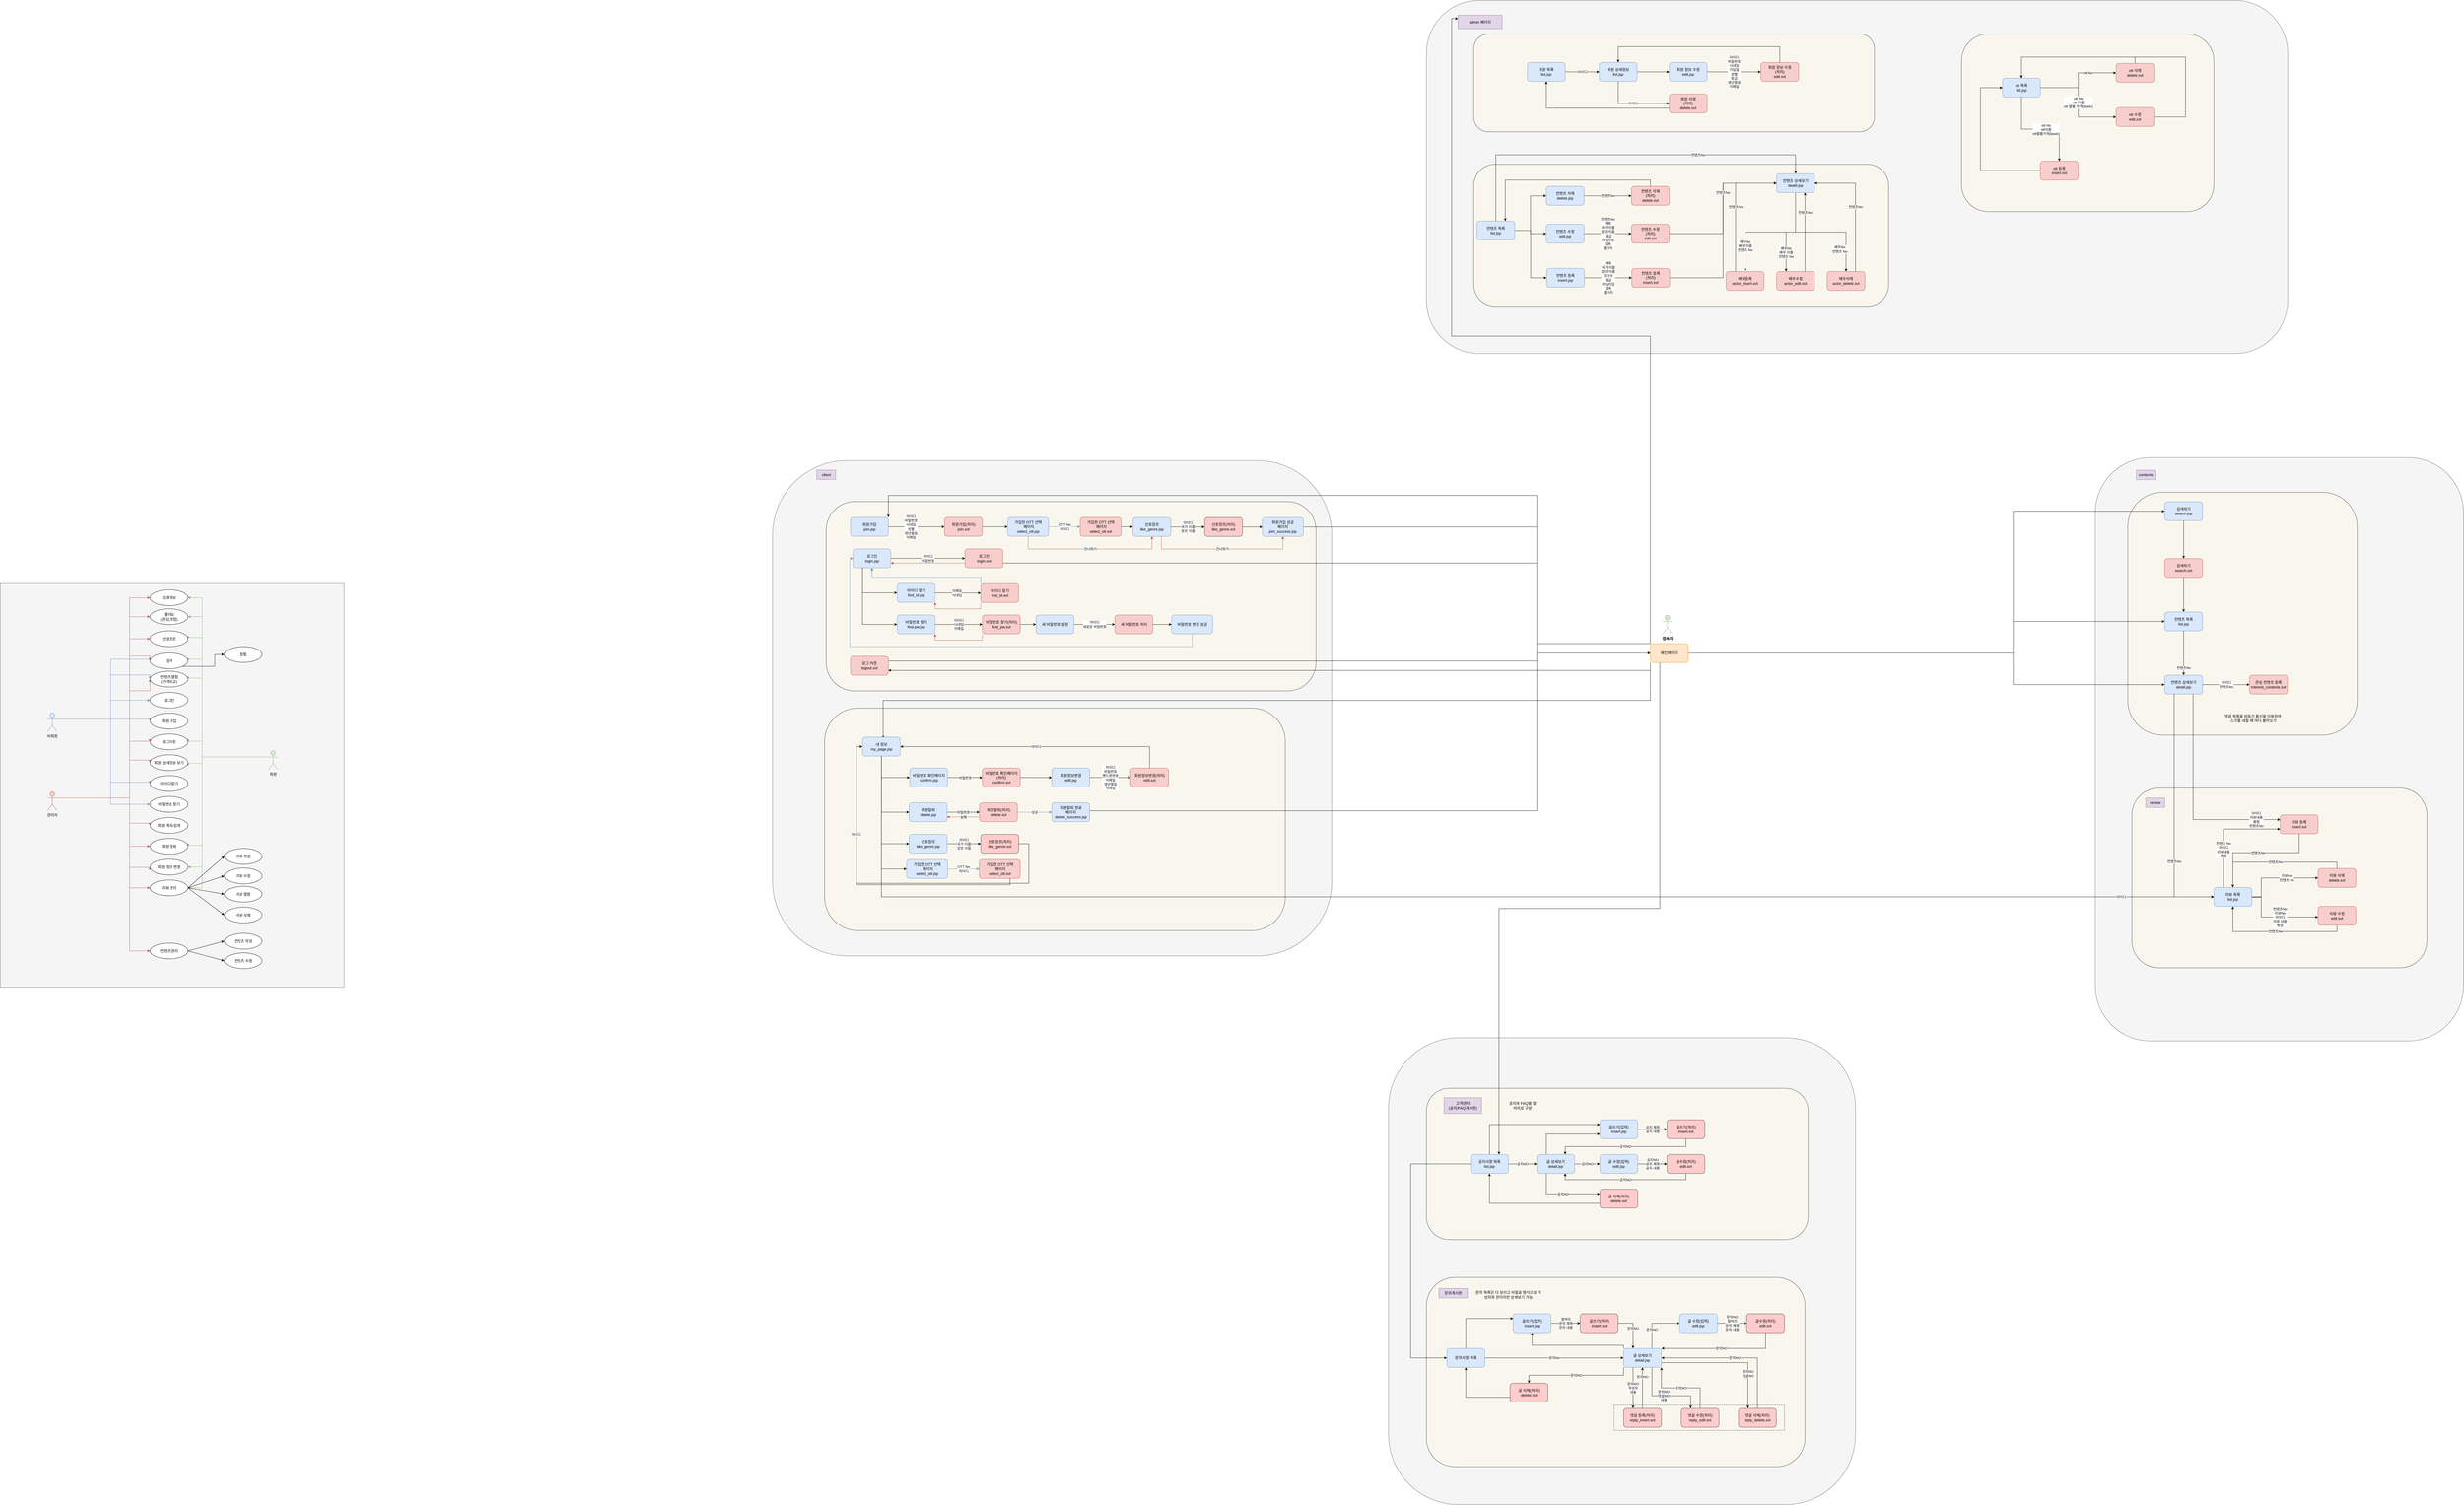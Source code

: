 <mxfile version="17.5.0" type="github">
  <diagram id="tml-jXRMbO2Q2C7IZaB5" name="Page-1">
    <mxGraphModel dx="4512" dy="4641" grid="1" gridSize="10" guides="1" tooltips="1" connect="1" arrows="1" fold="1" page="1" pageScale="1" pageWidth="827" pageHeight="1169" math="0" shadow="0">
      <root>
        <mxCell id="0" />
        <mxCell id="1" parent="0" />
        <mxCell id="ehsiyCT55tGsAfIYGdXe-419" value="" style="rounded=1;whiteSpace=wrap;html=1;fillColor=#f5f5f5;fontColor=#333333;strokeColor=#666666;" parent="1" vertex="1">
          <mxGeometry x="2690" y="-2470" width="2730" height="1120" as="geometry" />
        </mxCell>
        <mxCell id="JmpsTLdJS3chloyC7MOc-3" value="" style="rounded=1;whiteSpace=wrap;html=1;shadow=0;glass=0;fillColor=#f9f7ed;strokeColor=#36393d;sketch=0;" parent="1" vertex="1">
          <mxGeometry x="4386" y="-2363" width="800" height="563" as="geometry" />
        </mxCell>
        <mxCell id="HqoXBLyC45MFmVwbaRWJ-6" value="" style="rounded=1;whiteSpace=wrap;html=1;shadow=0;glass=0;fillColor=#f9f7ed;strokeColor=#36393d;sketch=0;" parent="1" vertex="1">
          <mxGeometry x="2840" y="-1950" width="1315" height="450" as="geometry" />
        </mxCell>
        <mxCell id="ehsiyCT55tGsAfIYGdXe-425" value="" style="rounded=1;whiteSpace=wrap;html=1;fillColor=#f5f5f5;fontColor=#333333;strokeColor=#666666;" parent="1" vertex="1">
          <mxGeometry x="2570" y="820" width="1480" height="1480" as="geometry" />
        </mxCell>
        <mxCell id="HqoXBLyC45MFmVwbaRWJ-3" value="" style="rounded=1;whiteSpace=wrap;html=1;shadow=0;glass=0;fillColor=#f9f7ed;strokeColor=#36393d;sketch=0;" parent="1" vertex="1">
          <mxGeometry x="2690" y="1580" width="1200" height="600" as="geometry" />
        </mxCell>
        <mxCell id="U4ELBC0m4tsD2WTgYoqj-101" value="" style="rounded=1;whiteSpace=wrap;html=1;shadow=0;glass=0;fillColor=#f9f7ed;strokeColor=#36393d;sketch=0;" parent="1" vertex="1">
          <mxGeometry x="2690" y="980" width="1210" height="480" as="geometry" />
        </mxCell>
        <mxCell id="Ur9Uyc6lbxFKVlAjhO0s-89" value="" style="rounded=0;whiteSpace=wrap;html=1;fillColor=#f5f5f5;fontColor=#333333;strokeColor=#666666;" parent="1" vertex="1">
          <mxGeometry x="-1830" y="-620.5" width="1090" height="1280" as="geometry" />
        </mxCell>
        <mxCell id="Ur9Uyc6lbxFKVlAjhO0s-36" style="edgeStyle=orthogonalEdgeStyle;rounded=0;orthogonalLoop=1;jettySize=auto;html=1;exitX=1;exitY=0.333;exitDx=0;exitDy=0;exitPerimeter=0;entryX=0;entryY=0.5;entryDx=0;entryDy=0;fillColor=#dae8fc;strokeColor=#6c8ebf;" parent="1" source="Ur9Uyc6lbxFKVlAjhO0s-1" target="Ur9Uyc6lbxFKVlAjhO0s-25" edge="1">
          <mxGeometry relative="1" as="geometry">
            <Array as="points">
              <mxPoint x="-1480" y="-190.5" />
              <mxPoint x="-1480" y="-380.5" />
              <mxPoint x="-1355" y="-380.5" />
            </Array>
          </mxGeometry>
        </mxCell>
        <mxCell id="Ur9Uyc6lbxFKVlAjhO0s-37" style="edgeStyle=orthogonalEdgeStyle;rounded=0;orthogonalLoop=1;jettySize=auto;html=1;exitX=1;exitY=0.333;exitDx=0;exitDy=0;exitPerimeter=0;entryX=0;entryY=0.5;entryDx=0;entryDy=0;fillColor=#dae8fc;strokeColor=#6c8ebf;" parent="1" source="Ur9Uyc6lbxFKVlAjhO0s-1" target="Ur9Uyc6lbxFKVlAjhO0s-21" edge="1">
          <mxGeometry relative="1" as="geometry">
            <Array as="points">
              <mxPoint x="-1480" y="-190.5" />
              <mxPoint x="-1480" y="-330.5" />
              <mxPoint x="-1355" y="-330.5" />
            </Array>
          </mxGeometry>
        </mxCell>
        <mxCell id="Ur9Uyc6lbxFKVlAjhO0s-38" style="edgeStyle=orthogonalEdgeStyle;rounded=0;orthogonalLoop=1;jettySize=auto;html=1;exitX=1;exitY=0.333;exitDx=0;exitDy=0;exitPerimeter=0;entryX=0;entryY=0.5;entryDx=0;entryDy=0;fillColor=#dae8fc;strokeColor=#6c8ebf;" parent="1" source="Ur9Uyc6lbxFKVlAjhO0s-1" target="Ur9Uyc6lbxFKVlAjhO0s-5" edge="1">
          <mxGeometry relative="1" as="geometry">
            <Array as="points">
              <mxPoint x="-1480" y="-190.5" />
              <mxPoint x="-1480" y="-250.5" />
            </Array>
          </mxGeometry>
        </mxCell>
        <mxCell id="Ur9Uyc6lbxFKVlAjhO0s-39" style="edgeStyle=orthogonalEdgeStyle;rounded=0;orthogonalLoop=1;jettySize=auto;html=1;exitX=1;exitY=0.333;exitDx=0;exitDy=0;exitPerimeter=0;entryX=0;entryY=0.5;entryDx=0;entryDy=0;fillColor=#dae8fc;strokeColor=#6c8ebf;" parent="1" source="Ur9Uyc6lbxFKVlAjhO0s-1" target="Ur9Uyc6lbxFKVlAjhO0s-4" edge="1">
          <mxGeometry relative="1" as="geometry">
            <Array as="points">
              <mxPoint x="-1355" y="-190.5" />
            </Array>
          </mxGeometry>
        </mxCell>
        <mxCell id="Ur9Uyc6lbxFKVlAjhO0s-40" style="edgeStyle=orthogonalEdgeStyle;rounded=0;orthogonalLoop=1;jettySize=auto;html=1;exitX=1;exitY=0.333;exitDx=0;exitDy=0;exitPerimeter=0;entryX=0;entryY=0.5;entryDx=0;entryDy=0;fillColor=#dae8fc;strokeColor=#6c8ebf;" parent="1" source="Ur9Uyc6lbxFKVlAjhO0s-1" target="Ur9Uyc6lbxFKVlAjhO0s-8" edge="1">
          <mxGeometry relative="1" as="geometry">
            <Array as="points">
              <mxPoint x="-1480" y="-190.5" />
              <mxPoint x="-1480" y="9.5" />
              <mxPoint x="-1355" y="9.5" />
            </Array>
          </mxGeometry>
        </mxCell>
        <mxCell id="Ur9Uyc6lbxFKVlAjhO0s-41" style="edgeStyle=orthogonalEdgeStyle;rounded=0;orthogonalLoop=1;jettySize=auto;html=1;exitX=1;exitY=0.333;exitDx=0;exitDy=0;exitPerimeter=0;entryX=0;entryY=0.5;entryDx=0;entryDy=0;fillColor=#dae8fc;strokeColor=#6c8ebf;" parent="1" source="Ur9Uyc6lbxFKVlAjhO0s-1" target="Ur9Uyc6lbxFKVlAjhO0s-9" edge="1">
          <mxGeometry relative="1" as="geometry">
            <Array as="points">
              <mxPoint x="-1480" y="-190.5" />
              <mxPoint x="-1480" y="79.5" />
            </Array>
          </mxGeometry>
        </mxCell>
        <mxCell id="Ur9Uyc6lbxFKVlAjhO0s-1" value="비회원" style="shape=umlActor;verticalLabelPosition=bottom;verticalAlign=top;html=1;outlineConnect=0;fillColor=#dae8fc;strokeColor=#6c8ebf;" parent="1" vertex="1">
          <mxGeometry x="-1680" y="-210.5" width="30" height="60" as="geometry" />
        </mxCell>
        <mxCell id="Ur9Uyc6lbxFKVlAjhO0s-26" style="edgeStyle=orthogonalEdgeStyle;rounded=0;orthogonalLoop=1;jettySize=auto;html=1;exitX=0;exitY=0.333;exitDx=0;exitDy=0;exitPerimeter=0;entryX=1;entryY=0.5;entryDx=0;entryDy=0;fillColor=#d5e8d4;strokeColor=#82b366;" parent="1" source="Ur9Uyc6lbxFKVlAjhO0s-2" target="Ur9Uyc6lbxFKVlAjhO0s-6" edge="1">
          <mxGeometry relative="1" as="geometry">
            <Array as="points">
              <mxPoint x="-1190" y="-70.5" />
              <mxPoint x="-1190" y="-120.5" />
              <mxPoint x="-1235" y="-120.5" />
            </Array>
          </mxGeometry>
        </mxCell>
        <mxCell id="Ur9Uyc6lbxFKVlAjhO0s-28" style="edgeStyle=orthogonalEdgeStyle;rounded=0;orthogonalLoop=1;jettySize=auto;html=1;exitX=0;exitY=0.333;exitDx=0;exitDy=0;exitPerimeter=0;entryX=1;entryY=0.5;entryDx=0;entryDy=0;fillColor=#d5e8d4;strokeColor=#82b366;" parent="1" source="Ur9Uyc6lbxFKVlAjhO0s-2" target="Ur9Uyc6lbxFKVlAjhO0s-7" edge="1">
          <mxGeometry relative="1" as="geometry">
            <Array as="points">
              <mxPoint x="-1190" y="-70.5" />
              <mxPoint x="-1190" y="-50.5" />
              <mxPoint x="-1235" y="-50.5" />
            </Array>
          </mxGeometry>
        </mxCell>
        <mxCell id="Ur9Uyc6lbxFKVlAjhO0s-30" style="edgeStyle=orthogonalEdgeStyle;rounded=0;orthogonalLoop=1;jettySize=auto;html=1;exitX=0;exitY=0.333;exitDx=0;exitDy=0;exitPerimeter=0;entryX=1;entryY=0.5;entryDx=0;entryDy=0;fillColor=#d5e8d4;strokeColor=#82b366;" parent="1" source="Ur9Uyc6lbxFKVlAjhO0s-2" target="Ur9Uyc6lbxFKVlAjhO0s-15" edge="1">
          <mxGeometry relative="1" as="geometry">
            <Array as="points">
              <mxPoint x="-1190" y="-70.5" />
              <mxPoint x="-1190" y="344.5" />
            </Array>
          </mxGeometry>
        </mxCell>
        <mxCell id="Ur9Uyc6lbxFKVlAjhO0s-31" style="edgeStyle=orthogonalEdgeStyle;rounded=0;orthogonalLoop=1;jettySize=auto;html=1;exitX=0;exitY=0.333;exitDx=0;exitDy=0;exitPerimeter=0;entryX=1;entryY=0.5;entryDx=0;entryDy=0;fillColor=#d5e8d4;strokeColor=#82b366;" parent="1" source="Ur9Uyc6lbxFKVlAjhO0s-2" target="Ur9Uyc6lbxFKVlAjhO0s-13" edge="1">
          <mxGeometry relative="1" as="geometry">
            <Array as="points">
              <mxPoint x="-1190" y="-70.5" />
              <mxPoint x="-1190" y="278.5" />
            </Array>
          </mxGeometry>
        </mxCell>
        <mxCell id="Ur9Uyc6lbxFKVlAjhO0s-33" style="edgeStyle=orthogonalEdgeStyle;rounded=0;orthogonalLoop=1;jettySize=auto;html=1;exitX=0;exitY=0.333;exitDx=0;exitDy=0;exitPerimeter=0;entryX=1;entryY=0.5;entryDx=0;entryDy=0;fillColor=#d5e8d4;strokeColor=#82b366;" parent="1" source="Ur9Uyc6lbxFKVlAjhO0s-2" target="Ur9Uyc6lbxFKVlAjhO0s-21" edge="1">
          <mxGeometry relative="1" as="geometry">
            <Array as="points">
              <mxPoint x="-1190" y="-70.5" />
              <mxPoint x="-1190" y="-320.5" />
              <mxPoint x="-1235" y="-320.5" />
            </Array>
          </mxGeometry>
        </mxCell>
        <mxCell id="Ur9Uyc6lbxFKVlAjhO0s-34" style="edgeStyle=orthogonalEdgeStyle;rounded=0;orthogonalLoop=1;jettySize=auto;html=1;exitX=0;exitY=0.333;exitDx=0;exitDy=0;exitPerimeter=0;entryX=1;entryY=0.5;entryDx=0;entryDy=0;fillColor=#d5e8d4;strokeColor=#82b366;" parent="1" source="Ur9Uyc6lbxFKVlAjhO0s-2" target="Ur9Uyc6lbxFKVlAjhO0s-25" edge="1">
          <mxGeometry relative="1" as="geometry">
            <Array as="points">
              <mxPoint x="-1190" y="-70.5" />
              <mxPoint x="-1190" y="-380.5" />
              <mxPoint x="-1235" y="-380.5" />
            </Array>
          </mxGeometry>
        </mxCell>
        <mxCell id="Ur9Uyc6lbxFKVlAjhO0s-35" style="edgeStyle=orthogonalEdgeStyle;rounded=0;orthogonalLoop=1;jettySize=auto;html=1;exitX=0;exitY=0.333;exitDx=0;exitDy=0;exitPerimeter=0;entryX=1;entryY=0.5;entryDx=0;entryDy=0;fillColor=#d5e8d4;strokeColor=#82b366;" parent="1" source="Ur9Uyc6lbxFKVlAjhO0s-2" target="Ur9Uyc6lbxFKVlAjhO0s-12" edge="1">
          <mxGeometry relative="1" as="geometry">
            <Array as="points">
              <mxPoint x="-1190" y="-70.5" />
              <mxPoint x="-1190" y="209.5" />
              <mxPoint x="-1235" y="209.5" />
            </Array>
          </mxGeometry>
        </mxCell>
        <mxCell id="Ur9Uyc6lbxFKVlAjhO0s-70" style="edgeStyle=orthogonalEdgeStyle;rounded=0;orthogonalLoop=1;jettySize=auto;html=1;exitX=0;exitY=0.333;exitDx=0;exitDy=0;exitPerimeter=0;entryX=1;entryY=0.5;entryDx=0;entryDy=0;fillColor=#d5e8d4;strokeColor=#82b366;" parent="1" source="Ur9Uyc6lbxFKVlAjhO0s-2" target="Ur9Uyc6lbxFKVlAjhO0s-69" edge="1">
          <mxGeometry relative="1" as="geometry">
            <Array as="points">
              <mxPoint x="-1190" y="-70.5" />
              <mxPoint x="-1190" y="-449.5" />
            </Array>
          </mxGeometry>
        </mxCell>
        <mxCell id="Ur9Uyc6lbxFKVlAjhO0s-71" style="edgeStyle=orthogonalEdgeStyle;rounded=0;orthogonalLoop=1;jettySize=auto;html=1;exitX=0;exitY=0.333;exitDx=0;exitDy=0;exitPerimeter=0;entryX=1;entryY=0.5;entryDx=0;entryDy=0;fillColor=#d5e8d4;strokeColor=#82b366;" parent="1" source="Ur9Uyc6lbxFKVlAjhO0s-2" target="Ur9Uyc6lbxFKVlAjhO0s-68" edge="1">
          <mxGeometry relative="1" as="geometry">
            <Array as="points">
              <mxPoint x="-1190" y="-70.5" />
              <mxPoint x="-1190" y="-515.5" />
            </Array>
          </mxGeometry>
        </mxCell>
        <mxCell id="Ur9Uyc6lbxFKVlAjhO0s-85" style="edgeStyle=orthogonalEdgeStyle;rounded=0;orthogonalLoop=1;jettySize=auto;html=1;exitX=0;exitY=0.333;exitDx=0;exitDy=0;exitPerimeter=0;entryX=1;entryY=0.5;entryDx=0;entryDy=0;fillColor=#d5e8d4;strokeColor=#82b366;" parent="1" source="Ur9Uyc6lbxFKVlAjhO0s-2" target="Ur9Uyc6lbxFKVlAjhO0s-84" edge="1">
          <mxGeometry relative="1" as="geometry">
            <Array as="points">
              <mxPoint x="-1190" y="-70.5" />
              <mxPoint x="-1190" y="-575.5" />
            </Array>
          </mxGeometry>
        </mxCell>
        <mxCell id="Ur9Uyc6lbxFKVlAjhO0s-2" value="회원" style="shape=umlActor;verticalLabelPosition=bottom;verticalAlign=top;html=1;outlineConnect=0;fillColor=#d5e8d4;strokeColor=#82b366;" parent="1" vertex="1">
          <mxGeometry x="-980" y="-90.5" width="30" height="60" as="geometry" />
        </mxCell>
        <mxCell id="Ur9Uyc6lbxFKVlAjhO0s-42" style="edgeStyle=orthogonalEdgeStyle;rounded=0;orthogonalLoop=1;jettySize=auto;html=1;exitX=1;exitY=0.333;exitDx=0;exitDy=0;exitPerimeter=0;entryX=0;entryY=0.5;entryDx=0;entryDy=0;fillColor=#f8cecc;strokeColor=#b85450;" parent="1" source="Ur9Uyc6lbxFKVlAjhO0s-3" target="Ur9Uyc6lbxFKVlAjhO0s-15" edge="1">
          <mxGeometry relative="1" as="geometry">
            <Array as="points">
              <mxPoint x="-1420" y="59.5" />
              <mxPoint x="-1420" y="344.5" />
            </Array>
          </mxGeometry>
        </mxCell>
        <mxCell id="Ur9Uyc6lbxFKVlAjhO0s-44" style="edgeStyle=orthogonalEdgeStyle;rounded=0;orthogonalLoop=1;jettySize=auto;html=1;exitX=1;exitY=0.333;exitDx=0;exitDy=0;exitPerimeter=0;entryX=0;entryY=0.5;entryDx=0;entryDy=0;fillColor=#f8cecc;strokeColor=#b85450;" parent="1" source="Ur9Uyc6lbxFKVlAjhO0s-3" target="Ur9Uyc6lbxFKVlAjhO0s-22" edge="1">
          <mxGeometry relative="1" as="geometry">
            <Array as="points">
              <mxPoint x="-1420" y="59.5" />
              <mxPoint x="-1420" y="544.5" />
            </Array>
          </mxGeometry>
        </mxCell>
        <mxCell id="Ur9Uyc6lbxFKVlAjhO0s-45" style="edgeStyle=orthogonalEdgeStyle;rounded=0;orthogonalLoop=1;jettySize=auto;html=1;exitX=1;exitY=0.333;exitDx=0;exitDy=0;exitPerimeter=0;entryX=0;entryY=0.5;entryDx=0;entryDy=0;fillColor=#f8cecc;strokeColor=#b85450;" parent="1" source="Ur9Uyc6lbxFKVlAjhO0s-3" target="Ur9Uyc6lbxFKVlAjhO0s-11" edge="1">
          <mxGeometry relative="1" as="geometry">
            <Array as="points">
              <mxPoint x="-1420" y="59.5" />
              <mxPoint x="-1420" y="139.5" />
              <mxPoint x="-1355" y="139.5" />
            </Array>
          </mxGeometry>
        </mxCell>
        <mxCell id="Ur9Uyc6lbxFKVlAjhO0s-46" style="edgeStyle=orthogonalEdgeStyle;rounded=0;orthogonalLoop=1;jettySize=auto;html=1;exitX=1;exitY=0.333;exitDx=0;exitDy=0;exitPerimeter=0;entryX=0;entryY=0.5;entryDx=0;entryDy=0;fillColor=#f8cecc;strokeColor=#b85450;" parent="1" source="Ur9Uyc6lbxFKVlAjhO0s-3" target="Ur9Uyc6lbxFKVlAjhO0s-6" edge="1">
          <mxGeometry relative="1" as="geometry">
            <Array as="points">
              <mxPoint x="-1420" y="59.5" />
              <mxPoint x="-1420" y="-120.5" />
              <mxPoint x="-1355" y="-120.5" />
            </Array>
          </mxGeometry>
        </mxCell>
        <mxCell id="Ur9Uyc6lbxFKVlAjhO0s-47" style="edgeStyle=orthogonalEdgeStyle;rounded=0;orthogonalLoop=1;jettySize=auto;html=1;exitX=1;exitY=0.333;exitDx=0;exitDy=0;exitPerimeter=0;entryX=0;entryY=0.5;entryDx=0;entryDy=0;fillColor=#f8cecc;strokeColor=#b85450;" parent="1" source="Ur9Uyc6lbxFKVlAjhO0s-3" target="Ur9Uyc6lbxFKVlAjhO0s-13" edge="1">
          <mxGeometry relative="1" as="geometry">
            <Array as="points">
              <mxPoint x="-1420" y="59.5" />
              <mxPoint x="-1420" y="279.5" />
            </Array>
          </mxGeometry>
        </mxCell>
        <mxCell id="Ur9Uyc6lbxFKVlAjhO0s-51" style="edgeStyle=orthogonalEdgeStyle;rounded=0;orthogonalLoop=1;jettySize=auto;html=1;exitX=1;exitY=0.333;exitDx=0;exitDy=0;exitPerimeter=0;entryX=0;entryY=0.5;entryDx=0;entryDy=0;fillColor=#f8cecc;strokeColor=#b85450;" parent="1" source="Ur9Uyc6lbxFKVlAjhO0s-3" target="Ur9Uyc6lbxFKVlAjhO0s-21" edge="1">
          <mxGeometry relative="1" as="geometry">
            <Array as="points">
              <mxPoint x="-1420" y="59.5" />
              <mxPoint x="-1420" y="-280.5" />
              <mxPoint x="-1355" y="-280.5" />
            </Array>
          </mxGeometry>
        </mxCell>
        <mxCell id="Ur9Uyc6lbxFKVlAjhO0s-52" style="edgeStyle=orthogonalEdgeStyle;rounded=0;orthogonalLoop=1;jettySize=auto;html=1;exitX=1;exitY=0.333;exitDx=0;exitDy=0;exitPerimeter=0;entryX=0;entryY=0.5;entryDx=0;entryDy=0;fillColor=#f8cecc;strokeColor=#b85450;" parent="1" source="Ur9Uyc6lbxFKVlAjhO0s-3" target="Ur9Uyc6lbxFKVlAjhO0s-25" edge="1">
          <mxGeometry relative="1" as="geometry">
            <Array as="points">
              <mxPoint x="-1420" y="59.5" />
              <mxPoint x="-1420" y="-390.5" />
              <mxPoint x="-1355" y="-390.5" />
            </Array>
          </mxGeometry>
        </mxCell>
        <mxCell id="Ur9Uyc6lbxFKVlAjhO0s-53" style="edgeStyle=orthogonalEdgeStyle;rounded=0;orthogonalLoop=1;jettySize=auto;html=1;exitX=1;exitY=0.333;exitDx=0;exitDy=0;exitPerimeter=0;entryX=0;entryY=0.5;entryDx=0;entryDy=0;fillColor=#f8cecc;strokeColor=#b85450;" parent="1" source="Ur9Uyc6lbxFKVlAjhO0s-3" target="Ur9Uyc6lbxFKVlAjhO0s-7" edge="1">
          <mxGeometry relative="1" as="geometry">
            <Array as="points">
              <mxPoint x="-1420" y="59.5" />
              <mxPoint x="-1420" y="-60.5" />
              <mxPoint x="-1355" y="-60.5" />
            </Array>
          </mxGeometry>
        </mxCell>
        <mxCell id="Ur9Uyc6lbxFKVlAjhO0s-54" style="edgeStyle=orthogonalEdgeStyle;rounded=0;orthogonalLoop=1;jettySize=auto;html=1;exitX=1;exitY=0.333;exitDx=0;exitDy=0;exitPerimeter=0;entryX=0;entryY=0.5;entryDx=0;entryDy=0;fillColor=#f8cecc;strokeColor=#b85450;" parent="1" source="Ur9Uyc6lbxFKVlAjhO0s-3" target="Ur9Uyc6lbxFKVlAjhO0s-12" edge="1">
          <mxGeometry relative="1" as="geometry">
            <Array as="points">
              <mxPoint x="-1420" y="59.5" />
              <mxPoint x="-1420" y="212.5" />
            </Array>
          </mxGeometry>
        </mxCell>
        <mxCell id="Ur9Uyc6lbxFKVlAjhO0s-86" style="edgeStyle=orthogonalEdgeStyle;rounded=0;orthogonalLoop=1;jettySize=auto;html=1;exitX=1;exitY=0.333;exitDx=0;exitDy=0;exitPerimeter=0;entryX=0;entryY=0.5;entryDx=0;entryDy=0;fillColor=#f8cecc;strokeColor=#b85450;" parent="1" source="Ur9Uyc6lbxFKVlAjhO0s-3" target="Ur9Uyc6lbxFKVlAjhO0s-84" edge="1">
          <mxGeometry relative="1" as="geometry">
            <Array as="points">
              <mxPoint x="-1420" y="59.5" />
              <mxPoint x="-1420" y="-575.5" />
            </Array>
          </mxGeometry>
        </mxCell>
        <mxCell id="vj-Lq734yOhigtF9EQcv-1" style="edgeStyle=orthogonalEdgeStyle;rounded=0;orthogonalLoop=1;jettySize=auto;html=1;exitX=1;exitY=0.333;exitDx=0;exitDy=0;exitPerimeter=0;entryX=0;entryY=0.5;entryDx=0;entryDy=0;fillColor=#f8cecc;strokeColor=#b85450;" parent="1" source="Ur9Uyc6lbxFKVlAjhO0s-3" target="Ur9Uyc6lbxFKVlAjhO0s-69" edge="1">
          <mxGeometry relative="1" as="geometry">
            <Array as="points">
              <mxPoint x="-1420" y="59.5" />
              <mxPoint x="-1420" y="-445.5" />
            </Array>
          </mxGeometry>
        </mxCell>
        <mxCell id="vj-Lq734yOhigtF9EQcv-2" style="edgeStyle=orthogonalEdgeStyle;rounded=0;orthogonalLoop=1;jettySize=auto;html=1;exitX=1;exitY=0.333;exitDx=0;exitDy=0;exitPerimeter=0;entryX=0;entryY=0.5;entryDx=0;entryDy=0;fillColor=#f8cecc;strokeColor=#b85450;" parent="1" source="Ur9Uyc6lbxFKVlAjhO0s-3" target="Ur9Uyc6lbxFKVlAjhO0s-68" edge="1">
          <mxGeometry relative="1" as="geometry">
            <Array as="points">
              <mxPoint x="-1420" y="59.5" />
              <mxPoint x="-1420" y="-515.5" />
            </Array>
          </mxGeometry>
        </mxCell>
        <mxCell id="Ur9Uyc6lbxFKVlAjhO0s-3" value="관리자" style="shape=umlActor;verticalLabelPosition=bottom;verticalAlign=top;html=1;outlineConnect=0;fillColor=#f8cecc;strokeColor=#b85450;" parent="1" vertex="1">
          <mxGeometry x="-1680" y="39.5" width="30" height="60" as="geometry" />
        </mxCell>
        <mxCell id="Ur9Uyc6lbxFKVlAjhO0s-4" value="회원 가입" style="ellipse;whiteSpace=wrap;html=1;" parent="1" vertex="1">
          <mxGeometry x="-1355" y="-209.5" width="120" height="50" as="geometry" />
        </mxCell>
        <mxCell id="Ur9Uyc6lbxFKVlAjhO0s-5" value="로그인" style="ellipse;whiteSpace=wrap;html=1;" parent="1" vertex="1">
          <mxGeometry x="-1355" y="-275.5" width="120" height="50" as="geometry" />
        </mxCell>
        <mxCell id="Ur9Uyc6lbxFKVlAjhO0s-6" value="로그아웃" style="ellipse;whiteSpace=wrap;html=1;" parent="1" vertex="1">
          <mxGeometry x="-1355" y="-143.5" width="120" height="50" as="geometry" />
        </mxCell>
        <mxCell id="Ur9Uyc6lbxFKVlAjhO0s-7" value="회원 상세정보 보기" style="ellipse;whiteSpace=wrap;html=1;" parent="1" vertex="1">
          <mxGeometry x="-1355" y="-77.5" width="120" height="50" as="geometry" />
        </mxCell>
        <mxCell id="Ur9Uyc6lbxFKVlAjhO0s-8" value="아이디 찾기" style="ellipse;whiteSpace=wrap;html=1;" parent="1" vertex="1">
          <mxGeometry x="-1355" y="-11.5" width="120" height="50" as="geometry" />
        </mxCell>
        <mxCell id="Ur9Uyc6lbxFKVlAjhO0s-9" value="비밀번호 찾기" style="ellipse;whiteSpace=wrap;html=1;" parent="1" vertex="1">
          <mxGeometry x="-1355" y="54.5" width="120" height="50" as="geometry" />
        </mxCell>
        <mxCell id="Ur9Uyc6lbxFKVlAjhO0s-11" value="회원 목록/검색" style="ellipse;whiteSpace=wrap;html=1;" parent="1" vertex="1">
          <mxGeometry x="-1355" y="121.5" width="120" height="50" as="geometry" />
        </mxCell>
        <mxCell id="Ur9Uyc6lbxFKVlAjhO0s-12" value="회원 탈퇴" style="ellipse;whiteSpace=wrap;html=1;" parent="1" vertex="1">
          <mxGeometry x="-1355" y="187.5" width="120" height="50" as="geometry" />
        </mxCell>
        <mxCell id="Ur9Uyc6lbxFKVlAjhO0s-13" value="회원 정보 변경" style="ellipse;whiteSpace=wrap;html=1;" parent="1" vertex="1">
          <mxGeometry x="-1355" y="253.5" width="120" height="50" as="geometry" />
        </mxCell>
        <mxCell id="Ur9Uyc6lbxFKVlAjhO0s-14" value="리뷰 열람" style="ellipse;whiteSpace=wrap;html=1;" parent="1" vertex="1">
          <mxGeometry x="-1120" y="339.5" width="120" height="50" as="geometry" />
        </mxCell>
        <mxCell id="Ur9Uyc6lbxFKVlAjhO0s-15" value="리뷰 관리" style="ellipse;whiteSpace=wrap;html=1;" parent="1" vertex="1">
          <mxGeometry x="-1355" y="319.5" width="120" height="50" as="geometry" />
        </mxCell>
        <mxCell id="Ur9Uyc6lbxFKVlAjhO0s-17" value="리뷰 삭제" style="ellipse;whiteSpace=wrap;html=1;" parent="1" vertex="1">
          <mxGeometry x="-1120" y="405.5" width="120" height="50" as="geometry" />
        </mxCell>
        <mxCell id="Ur9Uyc6lbxFKVlAjhO0s-18" value="컨텐츠 작성" style="ellipse;whiteSpace=wrap;html=1;" parent="1" vertex="1">
          <mxGeometry x="-1120" y="488.5" width="120" height="50" as="geometry" />
        </mxCell>
        <mxCell id="Ur9Uyc6lbxFKVlAjhO0s-19" value="컨텐츠 수정" style="ellipse;whiteSpace=wrap;html=1;" parent="1" vertex="1">
          <mxGeometry x="-1120" y="550.5" width="120" height="50" as="geometry" />
        </mxCell>
        <mxCell id="Ur9Uyc6lbxFKVlAjhO0s-20" value="리뷰 작성" style="ellipse;whiteSpace=wrap;html=1;" parent="1" vertex="1">
          <mxGeometry x="-1120" y="219.5" width="120" height="50" as="geometry" />
        </mxCell>
        <mxCell id="Ur9Uyc6lbxFKVlAjhO0s-21" value="컨텐츠 열람&lt;br&gt;(가격비교)" style="ellipse;whiteSpace=wrap;html=1;" parent="1" vertex="1">
          <mxGeometry x="-1355" y="-342.5" width="120" height="50" as="geometry" />
        </mxCell>
        <mxCell id="Ur9Uyc6lbxFKVlAjhO0s-22" value="컨텐츠 관리" style="ellipse;whiteSpace=wrap;html=1;" parent="1" vertex="1">
          <mxGeometry x="-1355" y="519.5" width="120" height="50" as="geometry" />
        </mxCell>
        <mxCell id="Ur9Uyc6lbxFKVlAjhO0s-88" style="edgeStyle=orthogonalEdgeStyle;rounded=0;orthogonalLoop=1;jettySize=auto;html=1;exitX=1;exitY=1;exitDx=0;exitDy=0;entryX=0;entryY=0.5;entryDx=0;entryDy=0;" parent="1" source="Ur9Uyc6lbxFKVlAjhO0s-25" target="Ur9Uyc6lbxFKVlAjhO0s-87" edge="1">
          <mxGeometry relative="1" as="geometry">
            <Array as="points">
              <mxPoint x="-1150" y="-357.5" />
            </Array>
          </mxGeometry>
        </mxCell>
        <mxCell id="Ur9Uyc6lbxFKVlAjhO0s-25" value="검색" style="ellipse;whiteSpace=wrap;html=1;" parent="1" vertex="1">
          <mxGeometry x="-1355" y="-400.5" width="120" height="50" as="geometry" />
        </mxCell>
        <mxCell id="Ur9Uyc6lbxFKVlAjhO0s-57" value="리뷰 수정" style="ellipse;whiteSpace=wrap;html=1;" parent="1" vertex="1">
          <mxGeometry x="-1120" y="281.5" width="120" height="50" as="geometry" />
        </mxCell>
        <mxCell id="Ur9Uyc6lbxFKVlAjhO0s-68" value="좋아요&lt;br&gt;(관심,평점)" style="ellipse;whiteSpace=wrap;html=1;" parent="1" vertex="1">
          <mxGeometry x="-1355" y="-540.5" width="120" height="50" as="geometry" />
        </mxCell>
        <mxCell id="Ur9Uyc6lbxFKVlAjhO0s-69" value="선호장르" style="ellipse;whiteSpace=wrap;html=1;" parent="1" vertex="1">
          <mxGeometry x="-1355" y="-470.5" width="120" height="50" as="geometry" />
        </mxCell>
        <mxCell id="Ur9Uyc6lbxFKVlAjhO0s-75" value="" style="endArrow=classic;html=1;rounded=0;exitX=1;exitY=0.5;exitDx=0;exitDy=0;entryX=0;entryY=0.5;entryDx=0;entryDy=0;" parent="1" source="Ur9Uyc6lbxFKVlAjhO0s-15" target="Ur9Uyc6lbxFKVlAjhO0s-20" edge="1">
          <mxGeometry width="50" height="50" relative="1" as="geometry">
            <mxPoint x="-1220" y="405.5" as="sourcePoint" />
            <mxPoint x="-1170" y="355.5" as="targetPoint" />
          </mxGeometry>
        </mxCell>
        <mxCell id="Ur9Uyc6lbxFKVlAjhO0s-76" value="" style="endArrow=classic;html=1;rounded=0;exitX=1;exitY=0.5;exitDx=0;exitDy=0;entryX=0;entryY=0.5;entryDx=0;entryDy=0;" parent="1" source="Ur9Uyc6lbxFKVlAjhO0s-15" target="Ur9Uyc6lbxFKVlAjhO0s-57" edge="1">
          <mxGeometry width="50" height="50" relative="1" as="geometry">
            <mxPoint x="-1225" y="354.5" as="sourcePoint" />
            <mxPoint x="-1150" y="254.5" as="targetPoint" />
          </mxGeometry>
        </mxCell>
        <mxCell id="Ur9Uyc6lbxFKVlAjhO0s-77" value="" style="endArrow=classic;html=1;rounded=0;entryX=0;entryY=0.5;entryDx=0;entryDy=0;exitX=1;exitY=0.5;exitDx=0;exitDy=0;" parent="1" source="Ur9Uyc6lbxFKVlAjhO0s-15" target="Ur9Uyc6lbxFKVlAjhO0s-14" edge="1">
          <mxGeometry width="50" height="50" relative="1" as="geometry">
            <mxPoint x="-1230" y="339.5" as="sourcePoint" />
            <mxPoint x="-1140" y="264.5" as="targetPoint" />
          </mxGeometry>
        </mxCell>
        <mxCell id="Ur9Uyc6lbxFKVlAjhO0s-78" value="" style="endArrow=classic;html=1;rounded=0;entryX=0;entryY=0.5;entryDx=0;entryDy=0;exitX=1;exitY=0.5;exitDx=0;exitDy=0;" parent="1" source="Ur9Uyc6lbxFKVlAjhO0s-15" target="Ur9Uyc6lbxFKVlAjhO0s-17" edge="1">
          <mxGeometry width="50" height="50" relative="1" as="geometry">
            <mxPoint x="-1230" y="339.5" as="sourcePoint" />
            <mxPoint x="-1130" y="274.5" as="targetPoint" />
          </mxGeometry>
        </mxCell>
        <mxCell id="Ur9Uyc6lbxFKVlAjhO0s-79" value="" style="endArrow=classic;html=1;rounded=0;entryX=0;entryY=0.5;entryDx=0;entryDy=0;exitX=1;exitY=0.5;exitDx=0;exitDy=0;" parent="1" source="Ur9Uyc6lbxFKVlAjhO0s-22" target="Ur9Uyc6lbxFKVlAjhO0s-19" edge="1">
          <mxGeometry width="50" height="50" relative="1" as="geometry">
            <mxPoint x="-1240" y="569.5" as="sourcePoint" />
            <mxPoint x="-1165" y="593.5" as="targetPoint" />
          </mxGeometry>
        </mxCell>
        <mxCell id="Ur9Uyc6lbxFKVlAjhO0s-80" value="" style="endArrow=classic;html=1;rounded=0;entryX=0;entryY=0.5;entryDx=0;entryDy=0;exitX=1;exitY=0.5;exitDx=0;exitDy=0;" parent="1" source="Ur9Uyc6lbxFKVlAjhO0s-22" target="Ur9Uyc6lbxFKVlAjhO0s-18" edge="1">
          <mxGeometry width="50" height="50" relative="1" as="geometry">
            <mxPoint x="-1250" y="464.5" as="sourcePoint" />
            <mxPoint x="-1175" y="488.5" as="targetPoint" />
          </mxGeometry>
        </mxCell>
        <mxCell id="Ur9Uyc6lbxFKVlAjhO0s-84" value="오류제보" style="ellipse;whiteSpace=wrap;html=1;" parent="1" vertex="1">
          <mxGeometry x="-1355" y="-600.5" width="120" height="50" as="geometry" />
        </mxCell>
        <mxCell id="Ur9Uyc6lbxFKVlAjhO0s-87" value="정렬" style="ellipse;whiteSpace=wrap;html=1;" parent="1" vertex="1">
          <mxGeometry x="-1120" y="-420.5" width="120" height="50" as="geometry" />
        </mxCell>
        <mxCell id="ehsiyCT55tGsAfIYGdXe-420" value="" style="rounded=1;whiteSpace=wrap;html=1;shadow=0;glass=0;fillColor=#f9f7ed;strokeColor=#36393d;sketch=0;" parent="1" vertex="1">
          <mxGeometry x="2840" y="-2363" width="1270" height="310" as="geometry" />
        </mxCell>
        <mxCell id="ehsiyCT55tGsAfIYGdXe-421" value="" style="rounded=1;whiteSpace=wrap;html=1;fillColor=#f5f5f5;fontColor=#333333;strokeColor=#666666;" parent="1" vertex="1">
          <mxGeometry x="4810" y="-1020" width="1167" height="1850" as="geometry" />
        </mxCell>
        <mxCell id="ehsiyCT55tGsAfIYGdXe-422" value="" style="rounded=1;whiteSpace=wrap;html=1;shadow=0;glass=0;fillColor=#f9f7ed;strokeColor=#36393d;sketch=0;" parent="1" vertex="1">
          <mxGeometry x="4913" y="-910" width="727" height="770" as="geometry" />
        </mxCell>
        <mxCell id="ehsiyCT55tGsAfIYGdXe-424" value="" style="rounded=1;whiteSpace=wrap;html=1;shadow=0;glass=0;fillColor=#f9f7ed;strokeColor=#36393d;sketch=0;" parent="1" vertex="1">
          <mxGeometry x="4926" y="28" width="935" height="570" as="geometry" />
        </mxCell>
        <mxCell id="ehsiyCT55tGsAfIYGdXe-427" value="" style="rounded=1;whiteSpace=wrap;html=1;fillColor=#f5f5f5;fontColor=#333333;strokeColor=#666666;" parent="1" vertex="1">
          <mxGeometry x="617.57" y="-1010.5" width="1772.43" height="1570.5" as="geometry" />
        </mxCell>
        <mxCell id="ehsiyCT55tGsAfIYGdXe-428" value="" style="rounded=1;whiteSpace=wrap;html=1;shadow=0;glass=0;fillColor=#f9f7ed;strokeColor=#36393d;sketch=0;" parent="1" vertex="1">
          <mxGeometry x="782.57" y="-225.5" width="1460" height="705.5" as="geometry" />
        </mxCell>
        <mxCell id="ehsiyCT55tGsAfIYGdXe-429" value="" style="rounded=1;whiteSpace=wrap;html=1;shadow=0;glass=0;fillColor=#f9f7ed;strokeColor=#36393d;sketch=0;" parent="1" vertex="1">
          <mxGeometry x="787.57" y="-880.5" width="1552.43" height="600.5" as="geometry" />
        </mxCell>
        <mxCell id="ehsiyCT55tGsAfIYGdXe-431" style="edgeStyle=orthogonalEdgeStyle;rounded=0;orthogonalLoop=1;jettySize=auto;html=1;exitX=0;exitY=0;exitDx=0;exitDy=0;entryX=1;entryY=0;entryDx=0;entryDy=0;" parent="1" source="ehsiyCT55tGsAfIYGdXe-433" target="ehsiyCT55tGsAfIYGdXe-438" edge="1">
          <mxGeometry relative="1" as="geometry">
            <Array as="points">
              <mxPoint x="3040" y="-430" />
              <mxPoint x="3040" y="-900" />
              <mxPoint x="985" y="-900" />
            </Array>
          </mxGeometry>
        </mxCell>
        <mxCell id="ZoFXQVpPqDZmOyctuImB-1" style="edgeStyle=orthogonalEdgeStyle;rounded=0;orthogonalLoop=1;jettySize=auto;html=1;exitX=1;exitY=0.5;exitDx=0;exitDy=0;entryX=0;entryY=0.5;entryDx=0;entryDy=0;" parent="1" source="ehsiyCT55tGsAfIYGdXe-433" target="ehsiyCT55tGsAfIYGdXe-467" edge="1">
          <mxGeometry relative="1" as="geometry">
            <Array as="points">
              <mxPoint x="4550" y="-400" />
              <mxPoint x="4550" y="-500" />
            </Array>
          </mxGeometry>
        </mxCell>
        <mxCell id="ZoFXQVpPqDZmOyctuImB-2" style="edgeStyle=orthogonalEdgeStyle;rounded=0;orthogonalLoop=1;jettySize=auto;html=1;exitX=1;exitY=0.5;exitDx=0;exitDy=0;entryX=0;entryY=0.5;entryDx=0;entryDy=0;" parent="1" source="ehsiyCT55tGsAfIYGdXe-433" target="ehsiyCT55tGsAfIYGdXe-477" edge="1">
          <mxGeometry relative="1" as="geometry">
            <Array as="points">
              <mxPoint x="4550" y="-400" />
              <mxPoint x="4550" y="-300" />
            </Array>
          </mxGeometry>
        </mxCell>
        <mxCell id="ZoFXQVpPqDZmOyctuImB-13" style="edgeStyle=orthogonalEdgeStyle;rounded=0;orthogonalLoop=1;jettySize=auto;html=1;exitX=1;exitY=0.25;exitDx=0;exitDy=0;entryX=0;entryY=0.5;entryDx=0;entryDy=0;" parent="1" source="ehsiyCT55tGsAfIYGdXe-433" target="ZoFXQVpPqDZmOyctuImB-10" edge="1">
          <mxGeometry relative="1" as="geometry">
            <Array as="points">
              <mxPoint x="3520" y="-400" />
              <mxPoint x="4550" y="-400" />
              <mxPoint x="4550" y="-850" />
            </Array>
          </mxGeometry>
        </mxCell>
        <mxCell id="HqoXBLyC45MFmVwbaRWJ-27" style="edgeStyle=orthogonalEdgeStyle;rounded=0;orthogonalLoop=1;jettySize=auto;html=1;exitX=0;exitY=0;exitDx=0;exitDy=0;entryX=0;entryY=0.25;entryDx=0;entryDy=0;fontColor=#000000;" parent="1" source="ehsiyCT55tGsAfIYGdXe-433" target="ehsiyCT55tGsAfIYGdXe-532" edge="1">
          <mxGeometry relative="1" as="geometry" />
        </mxCell>
        <mxCell id="HqoXBLyC45MFmVwbaRWJ-46" style="edgeStyle=orthogonalEdgeStyle;rounded=0;orthogonalLoop=1;jettySize=auto;html=1;exitX=0.25;exitY=1;exitDx=0;exitDy=0;entryX=0.75;entryY=0;entryDx=0;entryDy=0;fontColor=#000000;" parent="1" source="ehsiyCT55tGsAfIYGdXe-433" target="U4ELBC0m4tsD2WTgYoqj-42" edge="1">
          <mxGeometry relative="1" as="geometry" />
        </mxCell>
        <mxCell id="HqoXBLyC45MFmVwbaRWJ-48" style="edgeStyle=orthogonalEdgeStyle;rounded=0;orthogonalLoop=1;jettySize=auto;html=1;exitX=0;exitY=1;exitDx=0;exitDy=0;entryX=0.5;entryY=0;entryDx=0;entryDy=0;fontColor=#000000;" parent="1" source="ehsiyCT55tGsAfIYGdXe-433" target="ehsiyCT55tGsAfIYGdXe-449" edge="1">
          <mxGeometry relative="1" as="geometry">
            <Array as="points">
              <mxPoint x="3400" y="-250" />
              <mxPoint x="968" y="-250" />
            </Array>
          </mxGeometry>
        </mxCell>
        <mxCell id="HqoXBLyC45MFmVwbaRWJ-49" style="edgeStyle=orthogonalEdgeStyle;rounded=0;orthogonalLoop=1;jettySize=auto;html=1;exitX=0;exitY=1;exitDx=0;exitDy=0;entryX=1;entryY=0.75;entryDx=0;entryDy=0;fontColor=#000000;" parent="1" source="ehsiyCT55tGsAfIYGdXe-433" target="ehsiyCT55tGsAfIYGdXe-553" edge="1">
          <mxGeometry relative="1" as="geometry">
            <Array as="points">
              <mxPoint x="3400" y="-345" />
            </Array>
          </mxGeometry>
        </mxCell>
        <mxCell id="ehsiyCT55tGsAfIYGdXe-433" value="메인페이지" style="rounded=1;whiteSpace=wrap;html=1;fillColor=#ffe6cc;strokeColor=#d79b00;" parent="1" vertex="1">
          <mxGeometry x="3400" y="-430" width="120" height="60" as="geometry" />
        </mxCell>
        <mxCell id="ehsiyCT55tGsAfIYGdXe-436" value="client" style="text;html=1;strokeColor=#9673a6;fillColor=#e1d5e7;align=center;verticalAlign=middle;whiteSpace=wrap;rounded=0;" parent="1" vertex="1">
          <mxGeometry x="757.57" y="-980.5" width="60" height="30" as="geometry" />
        </mxCell>
        <mxCell id="ehsiyCT55tGsAfIYGdXe-437" value="아이디&lt;br&gt;비밀번호&lt;br&gt;닉네임&lt;br&gt;성별&lt;br&gt;생년월일&lt;br&gt;이메일" style="edgeStyle=orthogonalEdgeStyle;rounded=0;orthogonalLoop=1;jettySize=auto;html=1;exitX=1;exitY=0.5;exitDx=0;exitDy=0;" parent="1" source="ehsiyCT55tGsAfIYGdXe-438" target="ehsiyCT55tGsAfIYGdXe-440" edge="1">
          <mxGeometry x="-0.2" relative="1" as="geometry">
            <mxPoint as="offset" />
          </mxGeometry>
        </mxCell>
        <mxCell id="ehsiyCT55tGsAfIYGdXe-438" value="회원가입&lt;br&gt;join.jsp" style="rounded=1;whiteSpace=wrap;html=1;fillColor=#dae8fc;strokeColor=#6c8ebf;" parent="1" vertex="1">
          <mxGeometry x="864.57" y="-830.5" width="120" height="60" as="geometry" />
        </mxCell>
        <mxCell id="ehsiyCT55tGsAfIYGdXe-439" style="edgeStyle=orthogonalEdgeStyle;rounded=0;orthogonalLoop=1;jettySize=auto;html=1;exitX=1;exitY=0.5;exitDx=0;exitDy=0;entryX=0;entryY=0.5;entryDx=0;entryDy=0;" parent="1" source="ehsiyCT55tGsAfIYGdXe-440" target="ehsiyCT55tGsAfIYGdXe-443" edge="1">
          <mxGeometry relative="1" as="geometry" />
        </mxCell>
        <mxCell id="ehsiyCT55tGsAfIYGdXe-440" value="회원가입(처리)&lt;br&gt;join.svt" style="rounded=1;whiteSpace=wrap;html=1;fillColor=#f8cecc;strokeColor=#b85450;" parent="1" vertex="1">
          <mxGeometry x="1162.57" y="-830.5" width="120" height="60" as="geometry" />
        </mxCell>
        <mxCell id="ehsiyCT55tGsAfIYGdXe-441" value="건너뛰기" style="edgeStyle=orthogonalEdgeStyle;rounded=0;orthogonalLoop=1;jettySize=auto;html=1;exitX=0.5;exitY=1;exitDx=0;exitDy=0;entryX=0.5;entryY=1;entryDx=0;entryDy=0;fillColor=#f8cecc;strokeColor=#b85450;" parent="1" source="ehsiyCT55tGsAfIYGdXe-443" target="wTGXVGoRWj7z0DDWglue-2" edge="1">
          <mxGeometry relative="1" as="geometry">
            <Array as="points">
              <mxPoint x="1428" y="-730" />
              <mxPoint x="1820" y="-730" />
            </Array>
          </mxGeometry>
        </mxCell>
        <mxCell id="ehsiyCT55tGsAfIYGdXe-442" value="OTT No&lt;br&gt;아이디" style="edgeStyle=orthogonalEdgeStyle;rounded=0;orthogonalLoop=1;jettySize=auto;html=1;exitX=1;exitY=0.5;exitDx=0;exitDy=0;entryX=0;entryY=0.5;entryDx=0;entryDy=0;fillColor=#dae8fc;strokeColor=#6c8ebf;" parent="1" source="ehsiyCT55tGsAfIYGdXe-443" target="ehsiyCT55tGsAfIYGdXe-520" edge="1">
          <mxGeometry relative="1" as="geometry" />
        </mxCell>
        <mxCell id="ehsiyCT55tGsAfIYGdXe-443" value="가입한 OTT 선택&lt;br&gt;&amp;nbsp;페이지&lt;br&gt;select_ott.jsp" style="rounded=1;whiteSpace=wrap;html=1;fillColor=#dae8fc;strokeColor=#6c8ebf;" parent="1" vertex="1">
          <mxGeometry x="1362.57" y="-830.5" width="130" height="60" as="geometry" />
        </mxCell>
        <mxCell id="ehsiyCT55tGsAfIYGdXe-444" style="edgeStyle=orthogonalEdgeStyle;rounded=0;orthogonalLoop=1;jettySize=auto;html=1;exitX=0.5;exitY=1;exitDx=0;exitDy=0;entryX=0;entryY=0.5;entryDx=0;entryDy=0;" parent="1" source="ehsiyCT55tGsAfIYGdXe-449" target="ehsiyCT55tGsAfIYGdXe-455" edge="1">
          <mxGeometry relative="1" as="geometry" />
        </mxCell>
        <mxCell id="ehsiyCT55tGsAfIYGdXe-445" style="edgeStyle=orthogonalEdgeStyle;rounded=0;orthogonalLoop=1;jettySize=auto;html=1;exitX=0.5;exitY=1;exitDx=0;exitDy=0;entryX=0;entryY=0.5;entryDx=0;entryDy=0;" parent="1" source="ehsiyCT55tGsAfIYGdXe-449" target="ehsiyCT55tGsAfIYGdXe-506" edge="1">
          <mxGeometry relative="1" as="geometry" />
        </mxCell>
        <mxCell id="ehsiyCT55tGsAfIYGdXe-446" value="아이디" style="edgeStyle=orthogonalEdgeStyle;rounded=0;orthogonalLoop=1;jettySize=auto;html=1;exitX=0.5;exitY=1;exitDx=0;exitDy=0;entryX=0;entryY=0.5;entryDx=0;entryDy=0;" parent="1" source="ehsiyCT55tGsAfIYGdXe-449" target="ehsiyCT55tGsAfIYGdXe-512" edge="1">
          <mxGeometry x="0.874" relative="1" as="geometry">
            <Array as="points">
              <mxPoint x="963" y="373" />
            </Array>
            <mxPoint as="offset" />
          </mxGeometry>
        </mxCell>
        <mxCell id="ehsiyCT55tGsAfIYGdXe-448" style="edgeStyle=orthogonalEdgeStyle;rounded=0;orthogonalLoop=1;jettySize=auto;html=1;exitX=0.5;exitY=1;exitDx=0;exitDy=0;entryX=0;entryY=0.5;entryDx=0;entryDy=0;" parent="1" source="ehsiyCT55tGsAfIYGdXe-449" target="ehsiyCT55tGsAfIYGdXe-545" edge="1">
          <mxGeometry relative="1" as="geometry" />
        </mxCell>
        <mxCell id="U4ELBC0m4tsD2WTgYoqj-19" style="edgeStyle=orthogonalEdgeStyle;rounded=0;orthogonalLoop=1;jettySize=auto;html=1;exitX=0.5;exitY=1;exitDx=0;exitDy=0;entryX=0;entryY=0.5;entryDx=0;entryDy=0;" parent="1" source="ehsiyCT55tGsAfIYGdXe-449" target="U4ELBC0m4tsD2WTgYoqj-15" edge="1">
          <mxGeometry relative="1" as="geometry" />
        </mxCell>
        <mxCell id="ehsiyCT55tGsAfIYGdXe-449" value="내 정보&lt;br&gt;my_page.jsp" style="rounded=1;whiteSpace=wrap;html=1;fillColor=#dae8fc;strokeColor=#6c8ebf;" parent="1" vertex="1">
          <mxGeometry x="902.57" y="-133.5" width="120" height="60" as="geometry" />
        </mxCell>
        <mxCell id="ehsiyCT55tGsAfIYGdXe-450" value="아이디&lt;br&gt;비밀번호&lt;br&gt;핸드폰번호&lt;br&gt;이메일&lt;br&gt;생년월일&lt;br&gt;닉네임" style="edgeStyle=orthogonalEdgeStyle;rounded=0;orthogonalLoop=1;jettySize=auto;html=1;exitX=1;exitY=0.5;exitDx=0;exitDy=0;entryX=0;entryY=0.5;entryDx=0;entryDy=0;" parent="1" source="ehsiyCT55tGsAfIYGdXe-451" target="ehsiyCT55tGsAfIYGdXe-453" edge="1">
          <mxGeometry relative="1" as="geometry" />
        </mxCell>
        <mxCell id="ehsiyCT55tGsAfIYGdXe-451" value="회원정보변경&lt;br&gt;edit.jsp" style="rounded=1;whiteSpace=wrap;html=1;fillColor=#dae8fc;strokeColor=#6c8ebf;" parent="1" vertex="1">
          <mxGeometry x="1502.57" y="-35.5" width="120" height="60" as="geometry" />
        </mxCell>
        <mxCell id="ehsiyCT55tGsAfIYGdXe-452" value="아이디" style="edgeStyle=orthogonalEdgeStyle;rounded=0;orthogonalLoop=1;jettySize=auto;html=1;exitX=0.5;exitY=0;exitDx=0;exitDy=0;entryX=1;entryY=0.5;entryDx=0;entryDy=0;" parent="1" source="ehsiyCT55tGsAfIYGdXe-453" target="ehsiyCT55tGsAfIYGdXe-449" edge="1">
          <mxGeometry relative="1" as="geometry" />
        </mxCell>
        <mxCell id="ehsiyCT55tGsAfIYGdXe-453" value="회원정보변경(처리)&lt;br&gt;edit.svt" style="rounded=1;whiteSpace=wrap;html=1;fillColor=#f8cecc;strokeColor=#b85450;" parent="1" vertex="1">
          <mxGeometry x="1752.57" y="-35.5" width="120" height="60" as="geometry" />
        </mxCell>
        <mxCell id="ehsiyCT55tGsAfIYGdXe-454" value="비밀번호" style="edgeStyle=orthogonalEdgeStyle;rounded=0;orthogonalLoop=1;jettySize=auto;html=1;exitX=1;exitY=0.5;exitDx=0;exitDy=0;" parent="1" source="ehsiyCT55tGsAfIYGdXe-455" target="ehsiyCT55tGsAfIYGdXe-458" edge="1">
          <mxGeometry relative="1" as="geometry" />
        </mxCell>
        <mxCell id="ehsiyCT55tGsAfIYGdXe-455" value="회원탈퇴&lt;br&gt;delete.jsp" style="rounded=1;whiteSpace=wrap;html=1;fillColor=#dae8fc;strokeColor=#6c8ebf;" parent="1" vertex="1">
          <mxGeometry x="1050.57" y="74.5" width="120" height="60" as="geometry" />
        </mxCell>
        <mxCell id="ehsiyCT55tGsAfIYGdXe-456" value="성공" style="edgeStyle=orthogonalEdgeStyle;rounded=0;orthogonalLoop=1;jettySize=auto;html=1;exitX=1;exitY=0.5;exitDx=0;exitDy=0;entryX=0;entryY=0.5;entryDx=0;entryDy=0;fillColor=#dae8fc;strokeColor=#6c8ebf;" parent="1" source="ehsiyCT55tGsAfIYGdXe-458" target="ehsiyCT55tGsAfIYGdXe-487" edge="1">
          <mxGeometry relative="1" as="geometry" />
        </mxCell>
        <mxCell id="ehsiyCT55tGsAfIYGdXe-457" value="실패" style="edgeStyle=orthogonalEdgeStyle;rounded=0;orthogonalLoop=1;jettySize=auto;html=1;exitX=0;exitY=0.75;exitDx=0;exitDy=0;entryX=1;entryY=0.75;entryDx=0;entryDy=0;fillColor=#f8cecc;strokeColor=#b85450;" parent="1" source="ehsiyCT55tGsAfIYGdXe-458" target="ehsiyCT55tGsAfIYGdXe-455" edge="1">
          <mxGeometry relative="1" as="geometry" />
        </mxCell>
        <mxCell id="ehsiyCT55tGsAfIYGdXe-458" value="회원탈퇴(처리)&lt;br&gt;delete.svt" style="rounded=1;whiteSpace=wrap;html=1;fillColor=#f8cecc;strokeColor=#b85450;" parent="1" vertex="1">
          <mxGeometry x="1273.57" y="74.5" width="120" height="60" as="geometry" />
        </mxCell>
        <mxCell id="ehsiyCT55tGsAfIYGdXe-459" value="아이디 찾기&lt;br&gt;find_id.jsp" style="rounded=1;whiteSpace=wrap;html=1;fillColor=#dae8fc;strokeColor=#6c8ebf;" parent="1" vertex="1">
          <mxGeometry x="1012.57" y="-621" width="120" height="60" as="geometry" />
        </mxCell>
        <mxCell id="ehsiyCT55tGsAfIYGdXe-460" value="아이디&lt;br&gt;닉네임&lt;br&gt;이메일" style="edgeStyle=orthogonalEdgeStyle;rounded=0;orthogonalLoop=1;jettySize=auto;html=1;exitX=1;exitY=0.5;exitDx=0;exitDy=0;" parent="1" source="ehsiyCT55tGsAfIYGdXe-461" target="ehsiyCT55tGsAfIYGdXe-464" edge="1">
          <mxGeometry relative="1" as="geometry" />
        </mxCell>
        <mxCell id="ehsiyCT55tGsAfIYGdXe-461" value="비밀번호 찾기&lt;br&gt;find.pw.jsp" style="rounded=1;whiteSpace=wrap;html=1;fillColor=#dae8fc;strokeColor=#6c8ebf;" parent="1" vertex="1">
          <mxGeometry x="1012.57" y="-521" width="120" height="60" as="geometry" />
        </mxCell>
        <mxCell id="ehsiyCT55tGsAfIYGdXe-462" style="edgeStyle=orthogonalEdgeStyle;rounded=0;orthogonalLoop=1;jettySize=auto;html=1;exitX=1;exitY=0.5;exitDx=0;exitDy=0;entryX=0;entryY=0.5;entryDx=0;entryDy=0;" parent="1" source="ehsiyCT55tGsAfIYGdXe-464" target="ehsiyCT55tGsAfIYGdXe-479" edge="1">
          <mxGeometry relative="1" as="geometry" />
        </mxCell>
        <mxCell id="ehsiyCT55tGsAfIYGdXe-463" style="edgeStyle=orthogonalEdgeStyle;rounded=0;orthogonalLoop=1;jettySize=auto;html=1;exitX=0;exitY=1;exitDx=0;exitDy=0;entryX=1;entryY=1;entryDx=0;entryDy=0;fillColor=#f8cecc;strokeColor=#b85450;" parent="1" source="ehsiyCT55tGsAfIYGdXe-464" target="ehsiyCT55tGsAfIYGdXe-461" edge="1">
          <mxGeometry relative="1" as="geometry" />
        </mxCell>
        <mxCell id="ehsiyCT55tGsAfIYGdXe-464" value="비밀번호 찾기(처리)&lt;br&gt;find_pw.svt" style="rounded=1;whiteSpace=wrap;html=1;fillColor=#f8cecc;strokeColor=#b85450;" parent="1" vertex="1">
          <mxGeometry x="1282.57" y="-521" width="120" height="60" as="geometry" />
        </mxCell>
        <mxCell id="ehsiyCT55tGsAfIYGdXe-465" value="컨텐츠No" style="edgeStyle=orthogonalEdgeStyle;rounded=0;orthogonalLoop=1;jettySize=auto;html=1;exitX=0.5;exitY=1;exitDx=0;exitDy=0;" parent="1" source="ehsiyCT55tGsAfIYGdXe-467" target="ehsiyCT55tGsAfIYGdXe-477" edge="1">
          <mxGeometry x="0.676" relative="1" as="geometry">
            <mxPoint as="offset" />
          </mxGeometry>
        </mxCell>
        <mxCell id="ehsiyCT55tGsAfIYGdXe-467" value="컨텐츠 목록&lt;br&gt;list.jsp" style="rounded=1;whiteSpace=wrap;html=1;fillColor=#dae8fc;strokeColor=#6c8ebf;" parent="1" vertex="1">
          <mxGeometry x="5030" y="-530.5" width="120" height="60" as="geometry" />
        </mxCell>
        <mxCell id="ehsiyCT55tGsAfIYGdXe-468" style="edgeStyle=orthogonalEdgeStyle;rounded=0;orthogonalLoop=1;jettySize=auto;html=1;exitX=0.25;exitY=1;exitDx=0;exitDy=0;entryX=0;entryY=0.5;entryDx=0;entryDy=0;" parent="1" source="ehsiyCT55tGsAfIYGdXe-471" target="ehsiyCT55tGsAfIYGdXe-459" edge="1">
          <mxGeometry relative="1" as="geometry" />
        </mxCell>
        <mxCell id="ehsiyCT55tGsAfIYGdXe-469" style="edgeStyle=orthogonalEdgeStyle;rounded=0;orthogonalLoop=1;jettySize=auto;html=1;exitX=0.25;exitY=1;exitDx=0;exitDy=0;entryX=0;entryY=0.5;entryDx=0;entryDy=0;" parent="1" source="ehsiyCT55tGsAfIYGdXe-471" target="ehsiyCT55tGsAfIYGdXe-461" edge="1">
          <mxGeometry relative="1" as="geometry" />
        </mxCell>
        <mxCell id="ehsiyCT55tGsAfIYGdXe-470" value="아이디&lt;br&gt;비밀번호" style="edgeStyle=orthogonalEdgeStyle;rounded=0;orthogonalLoop=1;jettySize=auto;html=1;exitX=1;exitY=0.5;exitDx=0;exitDy=0;entryX=0;entryY=0.5;entryDx=0;entryDy=0;" parent="1" source="ehsiyCT55tGsAfIYGdXe-471" target="ehsiyCT55tGsAfIYGdXe-527" edge="1">
          <mxGeometry relative="1" as="geometry" />
        </mxCell>
        <mxCell id="ehsiyCT55tGsAfIYGdXe-471" value="로그인&lt;br&gt;login.jsp" style="rounded=1;whiteSpace=wrap;html=1;fillColor=#dae8fc;strokeColor=#6c8ebf;" parent="1" vertex="1">
          <mxGeometry x="872.57" y="-730.5" width="120" height="60" as="geometry" />
        </mxCell>
        <mxCell id="ehsiyCT55tGsAfIYGdXe-472" style="edgeStyle=orthogonalEdgeStyle;rounded=0;orthogonalLoop=1;jettySize=auto;html=1;exitX=1;exitY=0.5;exitDx=0;exitDy=0;" parent="1" source="ehsiyCT55tGsAfIYGdXe-473" edge="1">
          <mxGeometry relative="1" as="geometry">
            <Array as="points">
              <mxPoint x="3040" y="-800" />
              <mxPoint x="3040" y="-400" />
            </Array>
            <mxPoint x="3400" y="-400" as="targetPoint" />
          </mxGeometry>
        </mxCell>
        <mxCell id="ehsiyCT55tGsAfIYGdXe-473" value="회원가입 성공&lt;br&gt;페이지&lt;br&gt;join_success.jsp" style="rounded=1;whiteSpace=wrap;html=1;fillColor=#dae8fc;strokeColor=#6c8ebf;" parent="1" vertex="1">
          <mxGeometry x="2170" y="-830" width="130" height="60" as="geometry" />
        </mxCell>
        <mxCell id="ehsiyCT55tGsAfIYGdXe-474" value="아이디&lt;br&gt;리뷰내용&lt;br&gt;평점&lt;br&gt;컨텐츠No" style="edgeStyle=orthogonalEdgeStyle;rounded=0;orthogonalLoop=1;jettySize=auto;html=1;exitX=0.75;exitY=1;exitDx=0;exitDy=0;entryX=0;entryY=0.25;entryDx=0;entryDy=0;" parent="1" source="ehsiyCT55tGsAfIYGdXe-477" target="ehsiyCT55tGsAfIYGdXe-518" edge="1">
          <mxGeometry x="0.773" relative="1" as="geometry">
            <mxPoint as="offset" />
          </mxGeometry>
        </mxCell>
        <mxCell id="ehsiyCT55tGsAfIYGdXe-475" value="컨텐츠No" style="edgeStyle=orthogonalEdgeStyle;rounded=0;orthogonalLoop=1;jettySize=auto;html=1;exitX=0.25;exitY=1;exitDx=0;exitDy=0;entryX=0;entryY=0.5;entryDx=0;entryDy=0;" parent="1" source="ehsiyCT55tGsAfIYGdXe-477" target="ehsiyCT55tGsAfIYGdXe-512" edge="1">
          <mxGeometry x="0.378" relative="1" as="geometry">
            <Array as="points">
              <mxPoint x="5060" y="373" />
            </Array>
            <mxPoint y="1" as="offset" />
          </mxGeometry>
        </mxCell>
        <mxCell id="HqoXBLyC45MFmVwbaRWJ-21" value="아이디&lt;br&gt;컨텐츠No" style="edgeStyle=orthogonalEdgeStyle;rounded=0;orthogonalLoop=1;jettySize=auto;html=1;exitX=1;exitY=0.5;exitDx=0;exitDy=0;entryX=0;entryY=0.5;entryDx=0;entryDy=0;" parent="1" source="ehsiyCT55tGsAfIYGdXe-477" target="ehsiyCT55tGsAfIYGdXe-547" edge="1">
          <mxGeometry relative="1" as="geometry" />
        </mxCell>
        <mxCell id="ehsiyCT55tGsAfIYGdXe-477" value="컨텐츠 상세보기&lt;br&gt;deatil.jsp" style="rounded=1;whiteSpace=wrap;html=1;fillColor=#dae8fc;strokeColor=#6c8ebf;" parent="1" vertex="1">
          <mxGeometry x="5030" y="-330" width="120" height="60" as="geometry" />
        </mxCell>
        <mxCell id="ehsiyCT55tGsAfIYGdXe-478" value="아이디&lt;br&gt;새로운 비밀번호" style="edgeStyle=orthogonalEdgeStyle;rounded=0;orthogonalLoop=1;jettySize=auto;html=1;exitX=1;exitY=0.5;exitDx=0;exitDy=0;entryX=0;entryY=0.5;entryDx=0;entryDy=0;" parent="1" source="ehsiyCT55tGsAfIYGdXe-479" target="ehsiyCT55tGsAfIYGdXe-481" edge="1">
          <mxGeometry relative="1" as="geometry" />
        </mxCell>
        <mxCell id="ehsiyCT55tGsAfIYGdXe-479" value="새 비밀번호 설정" style="rounded=1;whiteSpace=wrap;html=1;fillColor=#dae8fc;strokeColor=#6c8ebf;" parent="1" vertex="1">
          <mxGeometry x="1452.57" y="-521" width="120" height="60" as="geometry" />
        </mxCell>
        <mxCell id="ehsiyCT55tGsAfIYGdXe-480" style="edgeStyle=orthogonalEdgeStyle;rounded=0;orthogonalLoop=1;jettySize=auto;html=1;exitX=1;exitY=0.5;exitDx=0;exitDy=0;entryX=0;entryY=0.5;entryDx=0;entryDy=0;" parent="1" source="ehsiyCT55tGsAfIYGdXe-481" target="ehsiyCT55tGsAfIYGdXe-483" edge="1">
          <mxGeometry relative="1" as="geometry" />
        </mxCell>
        <mxCell id="ehsiyCT55tGsAfIYGdXe-481" value="새 비밀번호 처리" style="rounded=1;whiteSpace=wrap;html=1;fillColor=#f8cecc;strokeColor=#b85450;" parent="1" vertex="1">
          <mxGeometry x="1702.57" y="-521" width="120" height="60" as="geometry" />
        </mxCell>
        <mxCell id="ehsiyCT55tGsAfIYGdXe-482" style="edgeStyle=orthogonalEdgeStyle;rounded=0;orthogonalLoop=1;jettySize=auto;html=1;exitX=0.5;exitY=1;exitDx=0;exitDy=0;entryX=0;entryY=0.5;entryDx=0;entryDy=0;fillColor=#dae8fc;strokeColor=#6c8ebf;" parent="1" source="ehsiyCT55tGsAfIYGdXe-483" target="ehsiyCT55tGsAfIYGdXe-471" edge="1">
          <mxGeometry relative="1" as="geometry">
            <Array as="points">
              <mxPoint x="1947.57" y="-420.5" />
              <mxPoint x="862.57" y="-420.5" />
              <mxPoint x="862.57" y="-700.5" />
            </Array>
          </mxGeometry>
        </mxCell>
        <mxCell id="ehsiyCT55tGsAfIYGdXe-483" value="비밀번호 변경 성공" style="rounded=1;whiteSpace=wrap;html=1;fillColor=#dae8fc;strokeColor=#6c8ebf;" parent="1" vertex="1">
          <mxGeometry x="1882.57" y="-521" width="130" height="60" as="geometry" />
        </mxCell>
        <mxCell id="ehsiyCT55tGsAfIYGdXe-484" style="edgeStyle=orthogonalEdgeStyle;rounded=0;orthogonalLoop=1;jettySize=auto;html=1;exitX=0.5;exitY=1;exitDx=0;exitDy=0;" parent="1" source="ehsiyCT55tGsAfIYGdXe-481" target="ehsiyCT55tGsAfIYGdXe-481" edge="1">
          <mxGeometry relative="1" as="geometry" />
        </mxCell>
        <mxCell id="ehsiyCT55tGsAfIYGdXe-485" style="edgeStyle=orthogonalEdgeStyle;rounded=0;orthogonalLoop=1;jettySize=auto;html=1;exitX=0.5;exitY=1;exitDx=0;exitDy=0;" parent="1" source="ehsiyCT55tGsAfIYGdXe-483" target="ehsiyCT55tGsAfIYGdXe-483" edge="1">
          <mxGeometry relative="1" as="geometry" />
        </mxCell>
        <mxCell id="ehsiyCT55tGsAfIYGdXe-486" style="edgeStyle=orthogonalEdgeStyle;rounded=0;orthogonalLoop=1;jettySize=auto;html=1;exitX=1;exitY=0.5;exitDx=0;exitDy=0;entryX=0;entryY=0.5;entryDx=0;entryDy=0;" parent="1" source="ehsiyCT55tGsAfIYGdXe-487" target="ehsiyCT55tGsAfIYGdXe-433" edge="1">
          <mxGeometry relative="1" as="geometry">
            <Array as="points">
              <mxPoint x="1623" y="100" />
              <mxPoint x="3040" y="100" />
              <mxPoint x="3040" y="-400" />
            </Array>
          </mxGeometry>
        </mxCell>
        <mxCell id="ehsiyCT55tGsAfIYGdXe-487" value="회원탈퇴 완료&lt;br&gt;페이지&lt;br&gt;delete_success.jsp" style="rounded=1;whiteSpace=wrap;html=1;fillColor=#dae8fc;strokeColor=#6c8ebf;" parent="1" vertex="1">
          <mxGeometry x="1502.57" y="74.5" width="120" height="60" as="geometry" />
        </mxCell>
        <mxCell id="ehsiyCT55tGsAfIYGdXe-505" value="비밀번호" style="edgeStyle=orthogonalEdgeStyle;rounded=0;orthogonalLoop=1;jettySize=auto;html=1;exitX=1;exitY=0.5;exitDx=0;exitDy=0;" parent="1" source="ehsiyCT55tGsAfIYGdXe-506" target="ehsiyCT55tGsAfIYGdXe-508" edge="1">
          <mxGeometry relative="1" as="geometry" />
        </mxCell>
        <mxCell id="ehsiyCT55tGsAfIYGdXe-506" value="비밀번호 확인페이지&lt;br&gt;confirm.jsp" style="rounded=1;whiteSpace=wrap;html=1;fillColor=#dae8fc;strokeColor=#6c8ebf;" parent="1" vertex="1">
          <mxGeometry x="1052.57" y="-35.5" width="120" height="60" as="geometry" />
        </mxCell>
        <mxCell id="ehsiyCT55tGsAfIYGdXe-507" style="edgeStyle=orthogonalEdgeStyle;rounded=0;orthogonalLoop=1;jettySize=auto;html=1;exitX=1;exitY=0.5;exitDx=0;exitDy=0;entryX=0;entryY=0.5;entryDx=0;entryDy=0;" parent="1" source="ehsiyCT55tGsAfIYGdXe-508" target="ehsiyCT55tGsAfIYGdXe-451" edge="1">
          <mxGeometry relative="1" as="geometry" />
        </mxCell>
        <mxCell id="ehsiyCT55tGsAfIYGdXe-508" value="비밀번호 확인페이지&lt;br&gt;(처리)&lt;br&gt;confirm.svt" style="rounded=1;whiteSpace=wrap;html=1;fillColor=#f8cecc;strokeColor=#b85450;" parent="1" vertex="1">
          <mxGeometry x="1282.57" y="-35.5" width="120" height="60" as="geometry" />
        </mxCell>
        <mxCell id="ehsiyCT55tGsAfIYGdXe-509" value="리뷰no&lt;br&gt;컨텐츠 no" style="edgeStyle=orthogonalEdgeStyle;rounded=0;orthogonalLoop=1;jettySize=auto;html=1;exitX=1;exitY=0.5;exitDx=0;exitDy=0;entryX=0;entryY=0.5;entryDx=0;entryDy=0;" parent="1" source="ehsiyCT55tGsAfIYGdXe-512" target="ehsiyCT55tGsAfIYGdXe-516" edge="1">
          <mxGeometry x="0.259" relative="1" as="geometry">
            <Array as="points">
              <mxPoint x="5336" y="373" />
              <mxPoint x="5336" y="313" />
            </Array>
            <mxPoint as="offset" />
          </mxGeometry>
        </mxCell>
        <mxCell id="ehsiyCT55tGsAfIYGdXe-510" value="컨텐츠No&lt;br&gt;리뷰No&lt;br&gt;아이디&lt;br&gt;리뷰 내용&lt;br&gt;평점" style="edgeStyle=orthogonalEdgeStyle;rounded=0;orthogonalLoop=1;jettySize=auto;html=1;exitX=1;exitY=0.5;exitDx=0;exitDy=0;entryX=0;entryY=0.5;entryDx=0;entryDy=0;" parent="1" edge="1">
          <mxGeometry x="0.11" relative="1" as="geometry">
            <mxPoint x="5306" y="374" as="sourcePoint" />
            <mxPoint x="5516" y="437" as="targetPoint" />
            <Array as="points">
              <mxPoint x="5336" y="374" />
              <mxPoint x="5336" y="437" />
            </Array>
            <mxPoint as="offset" />
          </mxGeometry>
        </mxCell>
        <mxCell id="ehsiyCT55tGsAfIYGdXe-511" value="컨텐츠 No&lt;br&gt;&lt;span style=&quot;color: rgb(0 , 0 , 0) ; font-family: &amp;#34;helvetica&amp;#34; ; font-size: 11px ; font-style: normal ; font-weight: 400 ; letter-spacing: normal ; text-align: center ; text-indent: 0px ; text-transform: none ; word-spacing: 0px ; background-color: rgb(255 , 255 , 255) ; display: inline ; float: none&quot;&gt;아이디&lt;/span&gt;&lt;br style=&quot;color: rgb(0 , 0 , 0) ; font-family: &amp;#34;helvetica&amp;#34; ; font-size: 11px ; font-style: normal ; font-weight: 400 ; letter-spacing: normal ; text-align: center ; text-indent: 0px ; text-transform: none ; word-spacing: 0px&quot;&gt;&lt;span style=&quot;color: rgb(0 , 0 , 0) ; font-family: &amp;#34;helvetica&amp;#34; ; font-size: 11px ; font-style: normal ; font-weight: 400 ; letter-spacing: normal ; text-align: center ; text-indent: 0px ; text-transform: none ; word-spacing: 0px ; background-color: rgb(255 , 255 , 255) ; display: inline ; float: none&quot;&gt;리뷰내용&lt;/span&gt;&lt;br style=&quot;color: rgb(0 , 0 , 0) ; font-family: &amp;#34;helvetica&amp;#34; ; font-size: 11px ; font-style: normal ; font-weight: 400 ; letter-spacing: normal ; text-align: center ; text-indent: 0px ; text-transform: none ; word-spacing: 0px&quot;&gt;&lt;span style=&quot;color: rgb(0 , 0 , 0) ; font-family: &amp;#34;helvetica&amp;#34; ; font-size: 11px ; font-style: normal ; font-weight: 400 ; letter-spacing: normal ; text-align: center ; text-indent: 0px ; text-transform: none ; word-spacing: 0px ; background-color: rgb(255 , 255 , 255) ; display: inline ; float: none&quot;&gt;평점&lt;/span&gt;" style="edgeStyle=orthogonalEdgeStyle;rounded=0;orthogonalLoop=1;jettySize=auto;html=1;exitX=0.25;exitY=0;exitDx=0;exitDy=0;entryX=0;entryY=0.75;entryDx=0;entryDy=0;" parent="1" source="ehsiyCT55tGsAfIYGdXe-512" target="ehsiyCT55tGsAfIYGdXe-518" edge="1">
          <mxGeometry x="-0.343" relative="1" as="geometry">
            <mxPoint as="offset" />
          </mxGeometry>
        </mxCell>
        <mxCell id="ehsiyCT55tGsAfIYGdXe-512" value="리뷰 목록&lt;br&gt;list.jsp" style="rounded=1;whiteSpace=wrap;html=1;fillColor=#dae8fc;strokeColor=#6c8ebf;" parent="1" vertex="1">
          <mxGeometry x="5186" y="343" width="120" height="60" as="geometry" />
        </mxCell>
        <mxCell id="ehsiyCT55tGsAfIYGdXe-513" value="컨텐츠No" style="edgeStyle=orthogonalEdgeStyle;rounded=0;orthogonalLoop=1;jettySize=auto;html=1;exitX=0.5;exitY=1;exitDx=0;exitDy=0;entryX=0.5;entryY=1;entryDx=0;entryDy=0;" parent="1" source="ehsiyCT55tGsAfIYGdXe-514" target="ehsiyCT55tGsAfIYGdXe-512" edge="1">
          <mxGeometry relative="1" as="geometry" />
        </mxCell>
        <mxCell id="ehsiyCT55tGsAfIYGdXe-514" value="리뷰 수정&lt;br&gt;edit.svt" style="rounded=1;whiteSpace=wrap;html=1;fillColor=#f8cecc;strokeColor=#b85450;" parent="1" vertex="1">
          <mxGeometry x="5516" y="403" width="120" height="60" as="geometry" />
        </mxCell>
        <mxCell id="ehsiyCT55tGsAfIYGdXe-515" value="컨텐츠No" style="edgeStyle=orthogonalEdgeStyle;rounded=0;orthogonalLoop=1;jettySize=auto;html=1;exitX=0.5;exitY=0;exitDx=0;exitDy=0;entryX=0.5;entryY=0;entryDx=0;entryDy=0;" parent="1" source="ehsiyCT55tGsAfIYGdXe-516" target="ehsiyCT55tGsAfIYGdXe-512" edge="1">
          <mxGeometry relative="1" as="geometry" />
        </mxCell>
        <mxCell id="ehsiyCT55tGsAfIYGdXe-516" value="리뷰 삭제&lt;br&gt;delete.svt" style="rounded=1;whiteSpace=wrap;html=1;fillColor=#f8cecc;strokeColor=#b85450;" parent="1" vertex="1">
          <mxGeometry x="5516" y="283" width="120" height="60" as="geometry" />
        </mxCell>
        <mxCell id="ehsiyCT55tGsAfIYGdXe-517" value="컨텐츠No" style="edgeStyle=orthogonalEdgeStyle;rounded=0;orthogonalLoop=1;jettySize=auto;html=1;exitX=0.5;exitY=1;exitDx=0;exitDy=0;" parent="1" source="ehsiyCT55tGsAfIYGdXe-518" edge="1">
          <mxGeometry relative="1" as="geometry">
            <mxPoint x="5246" y="343" as="targetPoint" />
            <Array as="points">
              <mxPoint x="5456" y="233" />
              <mxPoint x="5246" y="233" />
            </Array>
          </mxGeometry>
        </mxCell>
        <mxCell id="ehsiyCT55tGsAfIYGdXe-518" value="리뷰 등록&lt;br&gt;insert.svt" style="rounded=1;whiteSpace=wrap;html=1;fillColor=#f8cecc;strokeColor=#b85450;" parent="1" vertex="1">
          <mxGeometry x="5396" y="113" width="120" height="60" as="geometry" />
        </mxCell>
        <mxCell id="wTGXVGoRWj7z0DDWglue-4" style="edgeStyle=orthogonalEdgeStyle;rounded=0;orthogonalLoop=1;jettySize=auto;html=1;exitX=1;exitY=0.5;exitDx=0;exitDy=0;entryX=0;entryY=0.5;entryDx=0;entryDy=0;" edge="1" parent="1" source="ehsiyCT55tGsAfIYGdXe-520" target="wTGXVGoRWj7z0DDWglue-2">
          <mxGeometry relative="1" as="geometry" />
        </mxCell>
        <mxCell id="ehsiyCT55tGsAfIYGdXe-520" value="가입한 OTT 선택&lt;br&gt;&amp;nbsp;페이지&lt;br&gt;select_ott.svt" style="rounded=1;whiteSpace=wrap;html=1;fillColor=#f8cecc;strokeColor=#b85450;" parent="1" vertex="1">
          <mxGeometry x="1592.57" y="-830.5" width="130" height="60" as="geometry" />
        </mxCell>
        <mxCell id="ehsiyCT55tGsAfIYGdXe-521" style="edgeStyle=orthogonalEdgeStyle;rounded=0;orthogonalLoop=1;jettySize=auto;html=1;exitX=0;exitY=0;exitDx=0;exitDy=0;entryX=0.5;entryY=1;entryDx=0;entryDy=0;" parent="1" source="ehsiyCT55tGsAfIYGdXe-523" target="ehsiyCT55tGsAfIYGdXe-471" edge="1">
          <mxGeometry relative="1" as="geometry">
            <Array as="points">
              <mxPoint x="1277.57" y="-640.5" />
              <mxPoint x="932.57" y="-640.5" />
            </Array>
          </mxGeometry>
        </mxCell>
        <mxCell id="ehsiyCT55tGsAfIYGdXe-522" style="edgeStyle=orthogonalEdgeStyle;rounded=0;orthogonalLoop=1;jettySize=auto;html=1;exitX=0;exitY=1;exitDx=0;exitDy=0;entryX=1;entryY=1;entryDx=0;entryDy=0;fillColor=#f8cecc;strokeColor=#b85450;" parent="1" source="ehsiyCT55tGsAfIYGdXe-523" target="ehsiyCT55tGsAfIYGdXe-459" edge="1">
          <mxGeometry relative="1" as="geometry" />
        </mxCell>
        <mxCell id="ehsiyCT55tGsAfIYGdXe-523" value="아이디 찾기&lt;br&gt;find_id.svt" style="rounded=1;whiteSpace=wrap;html=1;fillColor=#f8cecc;strokeColor=#b85450;" parent="1" vertex="1">
          <mxGeometry x="1277.57" y="-620.5" width="120" height="60" as="geometry" />
        </mxCell>
        <mxCell id="ehsiyCT55tGsAfIYGdXe-524" value="이메일&lt;br&gt;닉네임" style="edgeStyle=orthogonalEdgeStyle;rounded=0;orthogonalLoop=1;jettySize=auto;html=1;exitX=1;exitY=0.5;exitDx=0;exitDy=0;entryX=0;entryY=0.5;entryDx=0;entryDy=0;" parent="1" target="ehsiyCT55tGsAfIYGdXe-523" edge="1">
          <mxGeometry x="-0.038" relative="1" as="geometry">
            <mxPoint x="1132.57" y="-591" as="sourcePoint" />
            <mxPoint x="1292.57" y="-591" as="targetPoint" />
            <mxPoint y="1" as="offset" />
          </mxGeometry>
        </mxCell>
        <mxCell id="ehsiyCT55tGsAfIYGdXe-525" style="edgeStyle=orthogonalEdgeStyle;rounded=0;orthogonalLoop=1;jettySize=auto;html=1;exitX=0;exitY=0.75;exitDx=0;exitDy=0;entryX=1;entryY=0.75;entryDx=0;entryDy=0;fillColor=#f8cecc;strokeColor=#b85450;" parent="1" source="ehsiyCT55tGsAfIYGdXe-527" target="ehsiyCT55tGsAfIYGdXe-471" edge="1">
          <mxGeometry relative="1" as="geometry" />
        </mxCell>
        <mxCell id="ehsiyCT55tGsAfIYGdXe-526" style="edgeStyle=orthogonalEdgeStyle;rounded=0;orthogonalLoop=1;jettySize=auto;html=1;exitX=1;exitY=0.75;exitDx=0;exitDy=0;entryX=0;entryY=0.5;entryDx=0;entryDy=0;" parent="1" source="ehsiyCT55tGsAfIYGdXe-527" target="ehsiyCT55tGsAfIYGdXe-433" edge="1">
          <mxGeometry relative="1" as="geometry">
            <Array as="points">
              <mxPoint x="3040" y="-685" />
              <mxPoint x="3040" y="-400" />
            </Array>
          </mxGeometry>
        </mxCell>
        <mxCell id="ehsiyCT55tGsAfIYGdXe-527" value="로그인&lt;br&gt;login.svt" style="rounded=1;whiteSpace=wrap;html=1;fillColor=#f8cecc;strokeColor=#b85450;" parent="1" vertex="1">
          <mxGeometry x="1227.57" y="-730.5" width="120" height="60" as="geometry" />
        </mxCell>
        <mxCell id="ehsiyCT55tGsAfIYGdXe-528" style="edgeStyle=orthogonalEdgeStyle;rounded=0;orthogonalLoop=1;jettySize=auto;html=1;exitX=0;exitY=0;exitDx=0;exitDy=0;entryX=0.5;entryY=1;entryDx=0;entryDy=0;fillColor=#dae8fc;strokeColor=#6c8ebf;" parent="1" edge="1">
          <mxGeometry relative="1" as="geometry">
            <mxPoint x="1277.57" y="-620.5" as="sourcePoint" />
            <mxPoint x="932.57" y="-670.5" as="targetPoint" />
            <Array as="points">
              <mxPoint x="1277.57" y="-640.5" />
              <mxPoint x="932.57" y="-640.5" />
            </Array>
          </mxGeometry>
        </mxCell>
        <mxCell id="ehsiyCT55tGsAfIYGdXe-529" value="contents" style="text;html=1;strokeColor=#9673a6;fillColor=#e1d5e7;align=center;verticalAlign=middle;whiteSpace=wrap;rounded=0;" parent="1" vertex="1">
          <mxGeometry x="4940" y="-980" width="60" height="30" as="geometry" />
        </mxCell>
        <mxCell id="ehsiyCT55tGsAfIYGdXe-530" value="review" style="text;html=1;strokeColor=#9673a6;fillColor=#e1d5e7;align=center;verticalAlign=middle;whiteSpace=wrap;rounded=0;" parent="1" vertex="1">
          <mxGeometry x="4970" y="59.5" width="60" height="30" as="geometry" />
        </mxCell>
        <mxCell id="ehsiyCT55tGsAfIYGdXe-532" value="admin 페이지" style="text;html=1;strokeColor=#9673a6;fillColor=#e1d5e7;align=center;verticalAlign=middle;whiteSpace=wrap;rounded=0;" parent="1" vertex="1">
          <mxGeometry x="2790" y="-2423" width="140" height="43" as="geometry" />
        </mxCell>
        <mxCell id="ehsiyCT55tGsAfIYGdXe-533" value="아이디" style="edgeStyle=orthogonalEdgeStyle;rounded=0;orthogonalLoop=1;jettySize=auto;html=1;exitX=1;exitY=0.5;exitDx=0;exitDy=0;" parent="1" source="ehsiyCT55tGsAfIYGdXe-534" target="ehsiyCT55tGsAfIYGdXe-537" edge="1">
          <mxGeometry relative="1" as="geometry" />
        </mxCell>
        <mxCell id="ehsiyCT55tGsAfIYGdXe-534" value="회원 목록&lt;br&gt;list.jsp" style="rounded=1;whiteSpace=wrap;html=1;fillColor=#dae8fc;strokeColor=#6c8ebf;" parent="1" vertex="1">
          <mxGeometry x="3010" y="-2273" width="120" height="60" as="geometry" />
        </mxCell>
        <mxCell id="ehsiyCT55tGsAfIYGdXe-535" style="edgeStyle=orthogonalEdgeStyle;rounded=0;orthogonalLoop=1;jettySize=auto;html=1;exitX=1;exitY=0.5;exitDx=0;exitDy=0;entryX=0;entryY=0.5;entryDx=0;entryDy=0;" parent="1" source="ehsiyCT55tGsAfIYGdXe-537" target="ehsiyCT55tGsAfIYGdXe-539" edge="1">
          <mxGeometry relative="1" as="geometry" />
        </mxCell>
        <mxCell id="ehsiyCT55tGsAfIYGdXe-536" value="아이디" style="edgeStyle=orthogonalEdgeStyle;rounded=0;orthogonalLoop=1;jettySize=auto;html=1;exitX=0.5;exitY=1;exitDx=0;exitDy=0;entryX=0;entryY=0.5;entryDx=0;entryDy=0;" parent="1" source="ehsiyCT55tGsAfIYGdXe-537" target="ehsiyCT55tGsAfIYGdXe-543" edge="1">
          <mxGeometry relative="1" as="geometry" />
        </mxCell>
        <mxCell id="ehsiyCT55tGsAfIYGdXe-537" value="회원 상세정보&lt;br&gt;list.jsp" style="rounded=1;whiteSpace=wrap;html=1;fillColor=#dae8fc;strokeColor=#6c8ebf;" parent="1" vertex="1">
          <mxGeometry x="3238" y="-2273" width="120" height="60" as="geometry" />
        </mxCell>
        <mxCell id="ehsiyCT55tGsAfIYGdXe-538" value="아이디&lt;br&gt;비밀번호&lt;br&gt;닉네임&lt;br&gt;가입일&lt;br&gt;성별&lt;br&gt;등급&lt;br&gt;생년월일&lt;br&gt;이메일" style="edgeStyle=orthogonalEdgeStyle;rounded=0;orthogonalLoop=1;jettySize=auto;html=1;exitX=1;exitY=0.5;exitDx=0;exitDy=0;entryX=0;entryY=0.5;entryDx=0;entryDy=0;" parent="1" source="ehsiyCT55tGsAfIYGdXe-539" target="ehsiyCT55tGsAfIYGdXe-541" edge="1">
          <mxGeometry relative="1" as="geometry" />
        </mxCell>
        <mxCell id="ehsiyCT55tGsAfIYGdXe-539" value="회원 정보 수정&lt;br&gt;edit.jsp" style="rounded=1;whiteSpace=wrap;html=1;fillColor=#dae8fc;strokeColor=#6c8ebf;" parent="1" vertex="1">
          <mxGeometry x="3460" y="-2273" width="120" height="60" as="geometry" />
        </mxCell>
        <mxCell id="ehsiyCT55tGsAfIYGdXe-540" style="edgeStyle=orthogonalEdgeStyle;rounded=0;orthogonalLoop=1;jettySize=auto;html=1;exitX=0.5;exitY=0;exitDx=0;exitDy=0;entryX=0.5;entryY=0;entryDx=0;entryDy=0;" parent="1" source="ehsiyCT55tGsAfIYGdXe-541" target="ehsiyCT55tGsAfIYGdXe-537" edge="1">
          <mxGeometry relative="1" as="geometry">
            <Array as="points">
              <mxPoint x="3810" y="-2323" />
              <mxPoint x="3298" y="-2323" />
            </Array>
          </mxGeometry>
        </mxCell>
        <mxCell id="ehsiyCT55tGsAfIYGdXe-541" value="회원 정보 수정&lt;br&gt;(처리)&lt;br&gt;edit.svt" style="rounded=1;whiteSpace=wrap;html=1;fillColor=#f8cecc;strokeColor=#b85450;" parent="1" vertex="1">
          <mxGeometry x="3750" y="-2273" width="120" height="60" as="geometry" />
        </mxCell>
        <mxCell id="ehsiyCT55tGsAfIYGdXe-542" style="edgeStyle=orthogonalEdgeStyle;rounded=0;orthogonalLoop=1;jettySize=auto;html=1;exitX=0;exitY=0.75;exitDx=0;exitDy=0;entryX=0.5;entryY=1;entryDx=0;entryDy=0;" parent="1" source="ehsiyCT55tGsAfIYGdXe-543" target="ehsiyCT55tGsAfIYGdXe-534" edge="1">
          <mxGeometry relative="1" as="geometry" />
        </mxCell>
        <mxCell id="ehsiyCT55tGsAfIYGdXe-543" value="회원 삭제&lt;br&gt;(처리)&lt;br&gt;delete.svt" style="rounded=1;whiteSpace=wrap;html=1;fillColor=#f8cecc;strokeColor=#b85450;" parent="1" vertex="1">
          <mxGeometry x="3460" y="-2173" width="120" height="60" as="geometry" />
        </mxCell>
        <mxCell id="ehsiyCT55tGsAfIYGdXe-544" value="아이디&lt;br&gt;국가 이름&lt;br&gt;장르 이름" style="edgeStyle=orthogonalEdgeStyle;rounded=0;orthogonalLoop=1;jettySize=auto;html=1;exitX=1;exitY=0.5;exitDx=0;exitDy=0;entryX=0;entryY=0.5;entryDx=0;entryDy=0;" parent="1" source="ehsiyCT55tGsAfIYGdXe-545" target="ehsiyCT55tGsAfIYGdXe-546" edge="1">
          <mxGeometry relative="1" as="geometry" />
        </mxCell>
        <mxCell id="ehsiyCT55tGsAfIYGdXe-545" value="선호장르&lt;br&gt;like_genre.jsp" style="rounded=1;whiteSpace=wrap;html=1;fillColor=#dae8fc;strokeColor=#6c8ebf;" parent="1" vertex="1">
          <mxGeometry x="1050.57" y="174.5" width="120" height="60" as="geometry" />
        </mxCell>
        <mxCell id="wTGXVGoRWj7z0DDWglue-7" style="edgeStyle=orthogonalEdgeStyle;rounded=0;orthogonalLoop=1;jettySize=auto;html=1;exitX=1;exitY=0.5;exitDx=0;exitDy=0;entryX=0;entryY=0.5;entryDx=0;entryDy=0;" edge="1" parent="1" source="ehsiyCT55tGsAfIYGdXe-546" target="ehsiyCT55tGsAfIYGdXe-449">
          <mxGeometry relative="1" as="geometry">
            <Array as="points">
              <mxPoint x="1430" y="205" />
              <mxPoint x="1430" y="330" />
              <mxPoint x="883" y="330" />
              <mxPoint x="883" y="-103" />
            </Array>
          </mxGeometry>
        </mxCell>
        <mxCell id="ehsiyCT55tGsAfIYGdXe-546" value="선호장르(처리)&lt;br&gt;like_genre.svt" style="rounded=1;whiteSpace=wrap;html=1;fillColor=#ffcccc;strokeColor=#36393d;" parent="1" vertex="1">
          <mxGeometry x="1277.57" y="174.5" width="120" height="60" as="geometry" />
        </mxCell>
        <mxCell id="ehsiyCT55tGsAfIYGdXe-547" value="관심 컨텐츠 등록&lt;br&gt;interest_contents.svt" style="rounded=1;whiteSpace=wrap;html=1;fillColor=#f8cecc;strokeColor=#b85450;" parent="1" vertex="1">
          <mxGeometry x="5299" y="-330" width="120" height="60" as="geometry" />
        </mxCell>
        <mxCell id="ehsiyCT55tGsAfIYGdXe-548" value="제목&lt;br&gt;국가 이름&lt;br&gt;장르 이름&lt;br&gt;조회수&lt;br&gt;등급&lt;br&gt;러닝타임&lt;br&gt;감독&lt;br&gt;줄거리" style="edgeStyle=orthogonalEdgeStyle;rounded=0;orthogonalLoop=1;jettySize=auto;html=1;exitX=1;exitY=0.5;exitDx=0;exitDy=0;entryX=0;entryY=0.5;entryDx=0;entryDy=0;" parent="1" source="ehsiyCT55tGsAfIYGdXe-549" target="ehsiyCT55tGsAfIYGdXe-551" edge="1">
          <mxGeometry relative="1" as="geometry" />
        </mxCell>
        <mxCell id="ehsiyCT55tGsAfIYGdXe-549" value="컨텐츠 등록&lt;br&gt;insert.jsp" style="rounded=1;whiteSpace=wrap;html=1;fillColor=#dae8fc;strokeColor=#6c8ebf;" parent="1" vertex="1">
          <mxGeometry x="3071" y="-1620" width="120" height="60" as="geometry" />
        </mxCell>
        <mxCell id="HqoXBLyC45MFmVwbaRWJ-54" style="edgeStyle=orthogonalEdgeStyle;rounded=0;orthogonalLoop=1;jettySize=auto;html=1;exitX=1;exitY=0.5;exitDx=0;exitDy=0;entryX=0;entryY=0.5;entryDx=0;entryDy=0;fontColor=#000000;" parent="1" source="ehsiyCT55tGsAfIYGdXe-551" target="HqoXBLyC45MFmVwbaRWJ-5" edge="1">
          <mxGeometry relative="1" as="geometry" />
        </mxCell>
        <mxCell id="ehsiyCT55tGsAfIYGdXe-551" value="컨텐츠 등록 &lt;br&gt;(처리)&lt;br&gt;insert.svt" style="rounded=1;whiteSpace=wrap;html=1;fillColor=#f8cecc;strokeColor=#b85450;" parent="1" vertex="1">
          <mxGeometry x="3341" y="-1620" width="120" height="60" as="geometry" />
        </mxCell>
        <mxCell id="HqoXBLyC45MFmVwbaRWJ-52" style="edgeStyle=orthogonalEdgeStyle;rounded=0;orthogonalLoop=1;jettySize=auto;html=1;exitX=1;exitY=0.25;exitDx=0;exitDy=0;entryX=0;entryY=0.5;entryDx=0;entryDy=0;fontColor=#000000;" parent="1" source="ehsiyCT55tGsAfIYGdXe-553" target="ehsiyCT55tGsAfIYGdXe-433" edge="1">
          <mxGeometry relative="1" as="geometry">
            <Array as="points">
              <mxPoint x="3040" y="-375" />
              <mxPoint x="3040" y="-400" />
            </Array>
          </mxGeometry>
        </mxCell>
        <mxCell id="ehsiyCT55tGsAfIYGdXe-553" value="로그 아웃&lt;br&gt;logout.svt" style="rounded=1;whiteSpace=wrap;html=1;fillColor=#f8cecc;strokeColor=#b85450;" parent="1" vertex="1">
          <mxGeometry x="864.57" y="-390" width="120" height="60" as="geometry" />
        </mxCell>
        <mxCell id="ZoFXQVpPqDZmOyctuImB-14" style="edgeStyle=orthogonalEdgeStyle;rounded=0;orthogonalLoop=1;jettySize=auto;html=1;exitX=0.5;exitY=1;exitDx=0;exitDy=0;entryX=0.5;entryY=0;entryDx=0;entryDy=0;" parent="1" source="ZoFXQVpPqDZmOyctuImB-10" target="ZoFXQVpPqDZmOyctuImB-11" edge="1">
          <mxGeometry relative="1" as="geometry" />
        </mxCell>
        <mxCell id="ZoFXQVpPqDZmOyctuImB-10" value="검색하기&lt;br&gt;search.jsp" style="rounded=1;whiteSpace=wrap;html=1;fillColor=#dae8fc;strokeColor=#6c8ebf;" parent="1" vertex="1">
          <mxGeometry x="5030" y="-880" width="120" height="60" as="geometry" />
        </mxCell>
        <mxCell id="ZoFXQVpPqDZmOyctuImB-15" style="edgeStyle=orthogonalEdgeStyle;rounded=0;orthogonalLoop=1;jettySize=auto;html=1;exitX=0.5;exitY=1;exitDx=0;exitDy=0;entryX=0.5;entryY=0;entryDx=0;entryDy=0;" parent="1" source="ZoFXQVpPqDZmOyctuImB-11" target="ehsiyCT55tGsAfIYGdXe-467" edge="1">
          <mxGeometry relative="1" as="geometry" />
        </mxCell>
        <mxCell id="ZoFXQVpPqDZmOyctuImB-11" value="검색하기&lt;br&gt;search.svt" style="rounded=1;whiteSpace=wrap;html=1;fillColor=#f8cecc;strokeColor=#b85450;" parent="1" vertex="1">
          <mxGeometry x="5030" y="-700" width="120" height="60" as="geometry" />
        </mxCell>
        <mxCell id="U4ELBC0m4tsD2WTgYoqj-14" value="OTT No&lt;br&gt;아이디" style="edgeStyle=orthogonalEdgeStyle;rounded=0;orthogonalLoop=1;jettySize=auto;html=1;exitX=1;exitY=0.5;exitDx=0;exitDy=0;entryX=0;entryY=0.5;entryDx=0;entryDy=0;fillColor=#dae8fc;strokeColor=#6c8ebf;" parent="1" source="U4ELBC0m4tsD2WTgYoqj-15" target="U4ELBC0m4tsD2WTgYoqj-18" edge="1">
          <mxGeometry relative="1" as="geometry" />
        </mxCell>
        <mxCell id="U4ELBC0m4tsD2WTgYoqj-15" value="가입한 OTT 선택&lt;br&gt;&amp;nbsp;페이지&lt;br&gt;select_ott.jsp" style="rounded=1;whiteSpace=wrap;html=1;fillColor=#dae8fc;strokeColor=#6c8ebf;" parent="1" vertex="1">
          <mxGeometry x="1042.57" y="254.5" width="130" height="60" as="geometry" />
        </mxCell>
        <mxCell id="U4ELBC0m4tsD2WTgYoqj-20" value="아이디" style="edgeStyle=orthogonalEdgeStyle;rounded=0;orthogonalLoop=1;jettySize=auto;html=1;exitX=0.75;exitY=1;exitDx=0;exitDy=0;entryX=0;entryY=0.5;entryDx=0;entryDy=0;" parent="1" source="U4ELBC0m4tsD2WTgYoqj-18" target="ehsiyCT55tGsAfIYGdXe-449" edge="1">
          <mxGeometry x="0.383" y="1" relative="1" as="geometry">
            <mxPoint as="offset" />
          </mxGeometry>
        </mxCell>
        <mxCell id="U4ELBC0m4tsD2WTgYoqj-18" value="가입한 OTT 선택&lt;br&gt;&amp;nbsp;페이지&lt;br&gt;select_ott.svt" style="rounded=1;whiteSpace=wrap;html=1;fillColor=#f8cecc;strokeColor=#b85450;" parent="1" vertex="1">
          <mxGeometry x="1272.57" y="254.5" width="130" height="60" as="geometry" />
        </mxCell>
        <mxCell id="U4ELBC0m4tsD2WTgYoqj-23" value="컨텐츠No&lt;br&gt;제목&lt;br&gt;국가 이름&lt;br&gt;장르 이름&lt;br&gt;&amp;nbsp;등급&lt;br&gt;러닝타임&lt;br&gt;감독&lt;br&gt;줄거리" style="edgeStyle=orthogonalEdgeStyle;rounded=0;orthogonalLoop=1;jettySize=auto;html=1;exitX=1;exitY=0.5;exitDx=0;exitDy=0;" parent="1" source="U4ELBC0m4tsD2WTgYoqj-21" target="U4ELBC0m4tsD2WTgYoqj-22" edge="1">
          <mxGeometry relative="1" as="geometry" />
        </mxCell>
        <mxCell id="U4ELBC0m4tsD2WTgYoqj-21" value="컨텐츠 수정&lt;br&gt;edit.jsp" style="rounded=1;whiteSpace=wrap;html=1;fillColor=#dae8fc;strokeColor=#6c8ebf;" parent="1" vertex="1">
          <mxGeometry x="3070" y="-1760" width="120" height="60" as="geometry" />
        </mxCell>
        <mxCell id="HqoXBLyC45MFmVwbaRWJ-55" value="컨텐츠No" style="edgeStyle=orthogonalEdgeStyle;rounded=0;orthogonalLoop=1;jettySize=auto;html=1;exitX=1;exitY=0.5;exitDx=0;exitDy=0;entryX=0;entryY=0.5;entryDx=0;entryDy=0;fontColor=#000000;" parent="1" source="U4ELBC0m4tsD2WTgYoqj-22" target="HqoXBLyC45MFmVwbaRWJ-5" edge="1">
          <mxGeometry x="0.2" relative="1" as="geometry">
            <mxPoint as="offset" />
          </mxGeometry>
        </mxCell>
        <mxCell id="U4ELBC0m4tsD2WTgYoqj-22" value="컨텐츠 수정&lt;br&gt;(처리)&lt;br&gt;edit.svt" style="rounded=1;whiteSpace=wrap;html=1;fillColor=#f8cecc;strokeColor=#b85450;" parent="1" vertex="1">
          <mxGeometry x="3340" y="-1760" width="120" height="60" as="geometry" />
        </mxCell>
        <mxCell id="U4ELBC0m4tsD2WTgYoqj-26" value="컨텐츠No" style="edgeStyle=orthogonalEdgeStyle;rounded=0;orthogonalLoop=1;jettySize=auto;html=1;exitX=1;exitY=0.5;exitDx=0;exitDy=0;entryX=0;entryY=0.5;entryDx=0;entryDy=0;" parent="1" source="U4ELBC0m4tsD2WTgYoqj-24" target="U4ELBC0m4tsD2WTgYoqj-25" edge="1">
          <mxGeometry relative="1" as="geometry" />
        </mxCell>
        <mxCell id="U4ELBC0m4tsD2WTgYoqj-24" value="컨텐츠 삭제&lt;br&gt;delete.jsp" style="rounded=1;whiteSpace=wrap;html=1;fillColor=#dae8fc;strokeColor=#6c8ebf;" parent="1" vertex="1">
          <mxGeometry x="3070" y="-1880" width="120" height="60" as="geometry" />
        </mxCell>
        <mxCell id="HqoXBLyC45MFmVwbaRWJ-58" style="edgeStyle=orthogonalEdgeStyle;rounded=0;orthogonalLoop=1;jettySize=auto;html=1;exitX=0.5;exitY=0;exitDx=0;exitDy=0;entryX=0.75;entryY=0;entryDx=0;entryDy=0;fontColor=#000000;" parent="1" source="U4ELBC0m4tsD2WTgYoqj-25" target="U4ELBC0m4tsD2WTgYoqj-29" edge="1">
          <mxGeometry relative="1" as="geometry" />
        </mxCell>
        <mxCell id="U4ELBC0m4tsD2WTgYoqj-25" value="컨텐츠 삭제&lt;br&gt;(처리)&lt;br&gt;delete.svt" style="rounded=1;whiteSpace=wrap;html=1;fillColor=#f8cecc;strokeColor=#b85450;" parent="1" vertex="1">
          <mxGeometry x="3340" y="-1880" width="120" height="60" as="geometry" />
        </mxCell>
        <mxCell id="U4ELBC0m4tsD2WTgYoqj-31" style="edgeStyle=orthogonalEdgeStyle;rounded=0;orthogonalLoop=1;jettySize=auto;html=1;exitX=1;exitY=0.5;exitDx=0;exitDy=0;entryX=0;entryY=0.5;entryDx=0;entryDy=0;" parent="1" source="U4ELBC0m4tsD2WTgYoqj-29" target="U4ELBC0m4tsD2WTgYoqj-21" edge="1">
          <mxGeometry relative="1" as="geometry" />
        </mxCell>
        <mxCell id="U4ELBC0m4tsD2WTgYoqj-32" style="edgeStyle=orthogonalEdgeStyle;rounded=0;orthogonalLoop=1;jettySize=auto;html=1;exitX=1;exitY=0.5;exitDx=0;exitDy=0;entryX=0;entryY=0.5;entryDx=0;entryDy=0;" parent="1" source="U4ELBC0m4tsD2WTgYoqj-29" target="ehsiyCT55tGsAfIYGdXe-549" edge="1">
          <mxGeometry relative="1" as="geometry" />
        </mxCell>
        <mxCell id="U4ELBC0m4tsD2WTgYoqj-33" style="edgeStyle=orthogonalEdgeStyle;rounded=0;orthogonalLoop=1;jettySize=auto;html=1;exitX=1;exitY=0.5;exitDx=0;exitDy=0;entryX=0;entryY=0.5;entryDx=0;entryDy=0;" parent="1" source="U4ELBC0m4tsD2WTgYoqj-29" target="U4ELBC0m4tsD2WTgYoqj-24" edge="1">
          <mxGeometry relative="1" as="geometry" />
        </mxCell>
        <mxCell id="HqoXBLyC45MFmVwbaRWJ-53" value="컨텐츠No" style="edgeStyle=orthogonalEdgeStyle;rounded=0;orthogonalLoop=1;jettySize=auto;html=1;exitX=0.5;exitY=0;exitDx=0;exitDy=0;entryX=0.5;entryY=0;entryDx=0;entryDy=0;fontColor=#000000;" parent="1" source="U4ELBC0m4tsD2WTgYoqj-29" target="HqoXBLyC45MFmVwbaRWJ-5" edge="1">
          <mxGeometry x="0.393" relative="1" as="geometry">
            <Array as="points">
              <mxPoint x="2910" y="-1980" />
              <mxPoint x="3860" y="-1980" />
            </Array>
            <mxPoint x="1" as="offset" />
          </mxGeometry>
        </mxCell>
        <mxCell id="U4ELBC0m4tsD2WTgYoqj-29" value="컨텐츠 목록&lt;br&gt;list.jsp" style="rounded=1;whiteSpace=wrap;html=1;fillColor=#dae8fc;strokeColor=#6c8ebf;" parent="1" vertex="1">
          <mxGeometry x="2850" y="-1770" width="120" height="60" as="geometry" />
        </mxCell>
        <mxCell id="U4ELBC0m4tsD2WTgYoqj-30" style="edgeStyle=orthogonalEdgeStyle;rounded=0;orthogonalLoop=1;jettySize=auto;html=1;exitX=0.5;exitY=1;exitDx=0;exitDy=0;" parent="1" source="U4ELBC0m4tsD2WTgYoqj-21" target="U4ELBC0m4tsD2WTgYoqj-21" edge="1">
          <mxGeometry relative="1" as="geometry" />
        </mxCell>
        <mxCell id="U4ELBC0m4tsD2WTgYoqj-40" value="공지NO" style="edgeStyle=orthogonalEdgeStyle;rounded=0;orthogonalLoop=1;jettySize=auto;html=1;exitX=1;exitY=0.5;exitDx=0;exitDy=0;" parent="1" source="U4ELBC0m4tsD2WTgYoqj-42" target="U4ELBC0m4tsD2WTgYoqj-46" edge="1">
          <mxGeometry relative="1" as="geometry" />
        </mxCell>
        <mxCell id="U4ELBC0m4tsD2WTgYoqj-41" style="edgeStyle=orthogonalEdgeStyle;rounded=0;orthogonalLoop=1;jettySize=auto;html=1;exitX=0.5;exitY=0;exitDx=0;exitDy=0;entryX=0;entryY=0.25;entryDx=0;entryDy=0;" parent="1" source="U4ELBC0m4tsD2WTgYoqj-42" target="U4ELBC0m4tsD2WTgYoqj-48" edge="1">
          <mxGeometry relative="1" as="geometry" />
        </mxCell>
        <mxCell id="HqoXBLyC45MFmVwbaRWJ-47" style="edgeStyle=orthogonalEdgeStyle;rounded=0;orthogonalLoop=1;jettySize=auto;html=1;exitX=0;exitY=0.5;exitDx=0;exitDy=0;entryX=0;entryY=0.5;entryDx=0;entryDy=0;fontColor=#000000;" parent="1" source="U4ELBC0m4tsD2WTgYoqj-42" target="U4ELBC0m4tsD2WTgYoqj-76" edge="1">
          <mxGeometry relative="1" as="geometry">
            <Array as="points">
              <mxPoint x="2640" y="1220" />
              <mxPoint x="2640" y="1835" />
            </Array>
          </mxGeometry>
        </mxCell>
        <mxCell id="U4ELBC0m4tsD2WTgYoqj-42" value="공지사항 목록&lt;br&gt;list.jsp" style="rounded=1;whiteSpace=wrap;html=1;fillColor=#dae8fc;strokeColor=#6c8ebf;" parent="1" vertex="1">
          <mxGeometry x="2830" y="1190" width="120" height="60" as="geometry" />
        </mxCell>
        <mxCell id="U4ELBC0m4tsD2WTgYoqj-43" style="edgeStyle=orthogonalEdgeStyle;rounded=0;orthogonalLoop=1;jettySize=auto;html=1;exitX=0.25;exitY=0;exitDx=0;exitDy=0;entryX=0;entryY=0.75;entryDx=0;entryDy=0;" parent="1" source="U4ELBC0m4tsD2WTgYoqj-46" target="U4ELBC0m4tsD2WTgYoqj-48" edge="1">
          <mxGeometry relative="1" as="geometry" />
        </mxCell>
        <mxCell id="U4ELBC0m4tsD2WTgYoqj-44" value="공지NO" style="edgeStyle=orthogonalEdgeStyle;rounded=0;orthogonalLoop=1;jettySize=auto;html=1;exitX=0.25;exitY=1;exitDx=0;exitDy=0;entryX=0;entryY=0.25;entryDx=0;entryDy=0;" parent="1" source="U4ELBC0m4tsD2WTgYoqj-46" target="U4ELBC0m4tsD2WTgYoqj-50" edge="1">
          <mxGeometry relative="1" as="geometry" />
        </mxCell>
        <mxCell id="U4ELBC0m4tsD2WTgYoqj-45" value="공지NO" style="edgeStyle=orthogonalEdgeStyle;rounded=0;orthogonalLoop=1;jettySize=auto;html=1;exitX=1;exitY=0.5;exitDx=0;exitDy=0;entryX=0;entryY=0.5;entryDx=0;entryDy=0;" parent="1" source="U4ELBC0m4tsD2WTgYoqj-46" target="U4ELBC0m4tsD2WTgYoqj-52" edge="1">
          <mxGeometry relative="1" as="geometry" />
        </mxCell>
        <mxCell id="U4ELBC0m4tsD2WTgYoqj-46" value="글 상세보기&lt;br&gt;detail.jsp" style="rounded=1;whiteSpace=wrap;html=1;fillColor=#dae8fc;strokeColor=#6c8ebf;" parent="1" vertex="1">
          <mxGeometry x="3040" y="1190" width="120" height="60" as="geometry" />
        </mxCell>
        <mxCell id="U4ELBC0m4tsD2WTgYoqj-47" value="공지 제목&lt;br&gt;공지 내용" style="edgeStyle=orthogonalEdgeStyle;rounded=0;orthogonalLoop=1;jettySize=auto;html=1;exitX=1;exitY=0.5;exitDx=0;exitDy=0;entryX=0;entryY=0.5;entryDx=0;entryDy=0;" parent="1" source="U4ELBC0m4tsD2WTgYoqj-48" target="U4ELBC0m4tsD2WTgYoqj-54" edge="1">
          <mxGeometry relative="1" as="geometry" />
        </mxCell>
        <mxCell id="U4ELBC0m4tsD2WTgYoqj-48" value="글쓰기(입력)&lt;br&gt;insert.jsp" style="rounded=1;whiteSpace=wrap;html=1;fillColor=#dae8fc;strokeColor=#6c8ebf;" parent="1" vertex="1">
          <mxGeometry x="3240" y="1080" width="120" height="60" as="geometry" />
        </mxCell>
        <mxCell id="U4ELBC0m4tsD2WTgYoqj-49" style="edgeStyle=orthogonalEdgeStyle;rounded=0;orthogonalLoop=1;jettySize=auto;html=1;exitX=0;exitY=0.75;exitDx=0;exitDy=0;" parent="1" source="U4ELBC0m4tsD2WTgYoqj-50" target="U4ELBC0m4tsD2WTgYoqj-42" edge="1">
          <mxGeometry relative="1" as="geometry" />
        </mxCell>
        <mxCell id="U4ELBC0m4tsD2WTgYoqj-50" value="글 삭제(처리)&lt;br&gt;delete.svt" style="rounded=1;whiteSpace=wrap;html=1;fillColor=#ffcccc;strokeColor=#36393d;" parent="1" vertex="1">
          <mxGeometry x="3240" y="1300" width="120" height="60" as="geometry" />
        </mxCell>
        <mxCell id="U4ELBC0m4tsD2WTgYoqj-51" value="공지NO&lt;br&gt;공지 제목&lt;br&gt;공지 내용" style="edgeStyle=orthogonalEdgeStyle;rounded=0;orthogonalLoop=1;jettySize=auto;html=1;exitX=1;exitY=0.5;exitDx=0;exitDy=0;" parent="1" source="U4ELBC0m4tsD2WTgYoqj-52" target="U4ELBC0m4tsD2WTgYoqj-56" edge="1">
          <mxGeometry relative="1" as="geometry" />
        </mxCell>
        <mxCell id="U4ELBC0m4tsD2WTgYoqj-52" value="글 수정(입력)&lt;br&gt;edit.jsp" style="rounded=1;whiteSpace=wrap;html=1;fillColor=#dae8fc;strokeColor=#6c8ebf;" parent="1" vertex="1">
          <mxGeometry x="3240" y="1190" width="120" height="60" as="geometry" />
        </mxCell>
        <mxCell id="U4ELBC0m4tsD2WTgYoqj-53" value="공지NO" style="edgeStyle=orthogonalEdgeStyle;rounded=0;orthogonalLoop=1;jettySize=auto;html=1;exitX=0.5;exitY=1;exitDx=0;exitDy=0;entryX=0.75;entryY=0;entryDx=0;entryDy=0;" parent="1" source="U4ELBC0m4tsD2WTgYoqj-54" target="U4ELBC0m4tsD2WTgYoqj-46" edge="1">
          <mxGeometry relative="1" as="geometry" />
        </mxCell>
        <mxCell id="U4ELBC0m4tsD2WTgYoqj-54" value="글쓰기(처리)&lt;br&gt;insert.svt" style="rounded=1;whiteSpace=wrap;html=1;fillColor=#ffcccc;strokeColor=#36393d;" parent="1" vertex="1">
          <mxGeometry x="3452.57" y="1080" width="120" height="60" as="geometry" />
        </mxCell>
        <mxCell id="U4ELBC0m4tsD2WTgYoqj-55" value="공지NO" style="edgeStyle=orthogonalEdgeStyle;rounded=0;orthogonalLoop=1;jettySize=auto;html=1;exitX=0.5;exitY=1;exitDx=0;exitDy=0;entryX=0.75;entryY=1;entryDx=0;entryDy=0;" parent="1" source="U4ELBC0m4tsD2WTgYoqj-56" target="U4ELBC0m4tsD2WTgYoqj-46" edge="1">
          <mxGeometry relative="1" as="geometry" />
        </mxCell>
        <mxCell id="U4ELBC0m4tsD2WTgYoqj-56" value="글수정(처리)&lt;br&gt;edit.svt" style="rounded=1;whiteSpace=wrap;html=1;fillColor=#ffcccc;strokeColor=#36393d;" parent="1" vertex="1">
          <mxGeometry x="3452.57" y="1190" width="120" height="60" as="geometry" />
        </mxCell>
        <mxCell id="U4ELBC0m4tsD2WTgYoqj-74" value="문의No" style="edgeStyle=orthogonalEdgeStyle;rounded=0;orthogonalLoop=1;jettySize=auto;html=1;exitX=1;exitY=0.5;exitDx=0;exitDy=0;" parent="1" source="U4ELBC0m4tsD2WTgYoqj-76" target="U4ELBC0m4tsD2WTgYoqj-83" edge="1">
          <mxGeometry relative="1" as="geometry" />
        </mxCell>
        <mxCell id="U4ELBC0m4tsD2WTgYoqj-75" style="edgeStyle=orthogonalEdgeStyle;rounded=0;orthogonalLoop=1;jettySize=auto;html=1;exitX=0.5;exitY=0;exitDx=0;exitDy=0;entryX=0;entryY=0.25;entryDx=0;entryDy=0;" parent="1" source="U4ELBC0m4tsD2WTgYoqj-76" target="U4ELBC0m4tsD2WTgYoqj-85" edge="1">
          <mxGeometry relative="1" as="geometry" />
        </mxCell>
        <mxCell id="U4ELBC0m4tsD2WTgYoqj-76" value="문의사항 목록" style="rounded=1;whiteSpace=wrap;html=1;fillColor=#dae8fc;strokeColor=#6c8ebf;" parent="1" vertex="1">
          <mxGeometry x="2755" y="1805" width="120" height="60" as="geometry" />
        </mxCell>
        <mxCell id="U4ELBC0m4tsD2WTgYoqj-77" style="edgeStyle=orthogonalEdgeStyle;rounded=0;orthogonalLoop=1;jettySize=auto;html=1;exitX=0;exitY=0;exitDx=0;exitDy=0;entryX=0.5;entryY=1;entryDx=0;entryDy=0;" parent="1" source="U4ELBC0m4tsD2WTgYoqj-83" target="U4ELBC0m4tsD2WTgYoqj-85" edge="1">
          <mxGeometry relative="1" as="geometry">
            <Array as="points">
              <mxPoint x="3315" y="1795" />
              <mxPoint x="3025" y="1795" />
            </Array>
          </mxGeometry>
        </mxCell>
        <mxCell id="U4ELBC0m4tsD2WTgYoqj-78" value="문의NO" style="edgeStyle=orthogonalEdgeStyle;rounded=0;orthogonalLoop=1;jettySize=auto;html=1;exitX=0.75;exitY=0;exitDx=0;exitDy=0;entryX=0;entryY=0.5;entryDx=0;entryDy=0;" parent="1" source="U4ELBC0m4tsD2WTgYoqj-83" target="U4ELBC0m4tsD2WTgYoqj-89" edge="1">
          <mxGeometry x="-0.283" relative="1" as="geometry">
            <mxPoint as="offset" />
          </mxGeometry>
        </mxCell>
        <mxCell id="U4ELBC0m4tsD2WTgYoqj-79" value="문의NO" style="edgeStyle=orthogonalEdgeStyle;rounded=0;orthogonalLoop=1;jettySize=auto;html=1;exitX=0;exitY=1;exitDx=0;exitDy=0;entryX=0.5;entryY=0;entryDx=0;entryDy=0;" parent="1" source="U4ELBC0m4tsD2WTgYoqj-83" target="U4ELBC0m4tsD2WTgYoqj-87" edge="1">
          <mxGeometry relative="1" as="geometry" />
        </mxCell>
        <mxCell id="U4ELBC0m4tsD2WTgYoqj-80" value="문의NO&lt;br&gt;작성자&lt;br&gt;내용" style="edgeStyle=orthogonalEdgeStyle;rounded=0;orthogonalLoop=1;jettySize=auto;html=1;exitX=0.25;exitY=1;exitDx=0;exitDy=0;entryX=0.25;entryY=0;entryDx=0;entryDy=0;" parent="1" source="U4ELBC0m4tsD2WTgYoqj-83" target="U4ELBC0m4tsD2WTgYoqj-95" edge="1">
          <mxGeometry relative="1" as="geometry">
            <Array as="points">
              <mxPoint x="3345" y="1965" />
              <mxPoint x="3345" y="1965" />
            </Array>
          </mxGeometry>
        </mxCell>
        <mxCell id="U4ELBC0m4tsD2WTgYoqj-81" value="문의NO&lt;br&gt;댓글NO&lt;br&gt;내용" style="edgeStyle=orthogonalEdgeStyle;rounded=0;orthogonalLoop=1;jettySize=auto;html=1;exitX=0.75;exitY=1;exitDx=0;exitDy=0;entryX=0.25;entryY=0;entryDx=0;entryDy=0;" parent="1" source="U4ELBC0m4tsD2WTgYoqj-83" target="U4ELBC0m4tsD2WTgYoqj-97" edge="1">
          <mxGeometry relative="1" as="geometry">
            <Array as="points">
              <mxPoint x="3405" y="1955" />
              <mxPoint x="3528" y="1955" />
            </Array>
          </mxGeometry>
        </mxCell>
        <mxCell id="U4ELBC0m4tsD2WTgYoqj-82" value="문의NO&lt;br&gt;댓글NO" style="edgeStyle=orthogonalEdgeStyle;rounded=0;orthogonalLoop=1;jettySize=auto;html=1;exitX=1;exitY=0.75;exitDx=0;exitDy=0;entryX=0.25;entryY=0;entryDx=0;entryDy=0;" parent="1" source="U4ELBC0m4tsD2WTgYoqj-83" target="U4ELBC0m4tsD2WTgYoqj-99" edge="1">
          <mxGeometry x="0.475" relative="1" as="geometry">
            <Array as="points">
              <mxPoint x="3709" y="1850" />
            </Array>
            <mxPoint as="offset" />
          </mxGeometry>
        </mxCell>
        <mxCell id="U4ELBC0m4tsD2WTgYoqj-83" value="글 상세보기&lt;br&gt;detail.jsp" style="rounded=1;whiteSpace=wrap;html=1;fillColor=#dae8fc;strokeColor=#6c8ebf;" parent="1" vertex="1">
          <mxGeometry x="3315" y="1805" width="120" height="60" as="geometry" />
        </mxCell>
        <mxCell id="U4ELBC0m4tsD2WTgYoqj-84" value="말머리&lt;br&gt;문의 제목&lt;br&gt;문의 내용" style="edgeStyle=orthogonalEdgeStyle;rounded=0;orthogonalLoop=1;jettySize=auto;html=1;exitX=1;exitY=0.5;exitDx=0;exitDy=0;entryX=0;entryY=0.5;entryDx=0;entryDy=0;" parent="1" source="U4ELBC0m4tsD2WTgYoqj-85" target="U4ELBC0m4tsD2WTgYoqj-91" edge="1">
          <mxGeometry relative="1" as="geometry" />
        </mxCell>
        <mxCell id="U4ELBC0m4tsD2WTgYoqj-85" value="글쓰기(입력)&lt;br&gt;insert.jsp" style="rounded=1;whiteSpace=wrap;html=1;fillColor=#dae8fc;strokeColor=#6c8ebf;" parent="1" vertex="1">
          <mxGeometry x="2965" y="1695" width="120" height="60" as="geometry" />
        </mxCell>
        <mxCell id="U4ELBC0m4tsD2WTgYoqj-86" style="edgeStyle=orthogonalEdgeStyle;rounded=0;orthogonalLoop=1;jettySize=auto;html=1;exitX=0;exitY=0.75;exitDx=0;exitDy=0;" parent="1" source="U4ELBC0m4tsD2WTgYoqj-87" target="U4ELBC0m4tsD2WTgYoqj-76" edge="1">
          <mxGeometry relative="1" as="geometry" />
        </mxCell>
        <mxCell id="U4ELBC0m4tsD2WTgYoqj-87" value="글 삭제(처리)&lt;br&gt;delete.svt" style="rounded=1;whiteSpace=wrap;html=1;fillColor=#ffcccc;strokeColor=#36393d;" parent="1" vertex="1">
          <mxGeometry x="2955" y="1915" width="120" height="60" as="geometry" />
        </mxCell>
        <mxCell id="U4ELBC0m4tsD2WTgYoqj-88" value="문의NO&lt;br&gt;말머리&lt;br&gt;문의 제목&lt;br&gt;문의 내용" style="edgeStyle=orthogonalEdgeStyle;rounded=0;orthogonalLoop=1;jettySize=auto;html=1;exitX=1;exitY=0.5;exitDx=0;exitDy=0;" parent="1" source="U4ELBC0m4tsD2WTgYoqj-89" target="U4ELBC0m4tsD2WTgYoqj-93" edge="1">
          <mxGeometry relative="1" as="geometry" />
        </mxCell>
        <mxCell id="U4ELBC0m4tsD2WTgYoqj-89" value="글 수정(입력)&lt;br&gt;edit.jsp" style="rounded=1;whiteSpace=wrap;html=1;fillColor=#dae8fc;strokeColor=#6c8ebf;" parent="1" vertex="1">
          <mxGeometry x="3492.43" y="1695" width="120" height="60" as="geometry" />
        </mxCell>
        <mxCell id="U4ELBC0m4tsD2WTgYoqj-90" value="문의NO" style="edgeStyle=orthogonalEdgeStyle;rounded=0;orthogonalLoop=1;jettySize=auto;html=1;exitX=1;exitY=0.5;exitDx=0;exitDy=0;entryX=0.25;entryY=0;entryDx=0;entryDy=0;" parent="1" source="U4ELBC0m4tsD2WTgYoqj-91" target="U4ELBC0m4tsD2WTgYoqj-83" edge="1">
          <mxGeometry relative="1" as="geometry" />
        </mxCell>
        <mxCell id="U4ELBC0m4tsD2WTgYoqj-91" value="글쓰기(처리)&lt;br&gt;insert.svt" style="rounded=1;whiteSpace=wrap;html=1;fillColor=#ffcccc;strokeColor=#36393d;" parent="1" vertex="1">
          <mxGeometry x="3177.57" y="1695" width="120" height="60" as="geometry" />
        </mxCell>
        <mxCell id="U4ELBC0m4tsD2WTgYoqj-92" value="문의NO" style="edgeStyle=orthogonalEdgeStyle;rounded=0;orthogonalLoop=1;jettySize=auto;html=1;exitX=0.5;exitY=1;exitDx=0;exitDy=0;entryX=1;entryY=0;entryDx=0;entryDy=0;" parent="1" source="U4ELBC0m4tsD2WTgYoqj-93" target="U4ELBC0m4tsD2WTgYoqj-83" edge="1">
          <mxGeometry relative="1" as="geometry">
            <Array as="points">
              <mxPoint x="3765" y="1805" />
            </Array>
          </mxGeometry>
        </mxCell>
        <mxCell id="U4ELBC0m4tsD2WTgYoqj-93" value="글수정(처리)&lt;br&gt;edit.svt" style="rounded=1;whiteSpace=wrap;html=1;fillColor=#ffcccc;strokeColor=#36393d;" parent="1" vertex="1">
          <mxGeometry x="3705" y="1695" width="120" height="60" as="geometry" />
        </mxCell>
        <mxCell id="U4ELBC0m4tsD2WTgYoqj-94" value="문의NO" style="edgeStyle=orthogonalEdgeStyle;rounded=0;orthogonalLoop=1;jettySize=auto;html=1;exitX=0.5;exitY=0;exitDx=0;exitDy=0;" parent="1" source="U4ELBC0m4tsD2WTgYoqj-95" target="U4ELBC0m4tsD2WTgYoqj-83" edge="1">
          <mxGeometry x="0.538" relative="1" as="geometry">
            <mxPoint as="offset" />
          </mxGeometry>
        </mxCell>
        <mxCell id="U4ELBC0m4tsD2WTgYoqj-95" value="댓글 등록(처리)&lt;br&gt;reply_insert.svt" style="rounded=1;whiteSpace=wrap;html=1;fillColor=#ffcccc;strokeColor=#36393d;" parent="1" vertex="1">
          <mxGeometry x="3315" y="1995" width="120" height="60" as="geometry" />
        </mxCell>
        <mxCell id="U4ELBC0m4tsD2WTgYoqj-96" value="문의NO" style="edgeStyle=orthogonalEdgeStyle;rounded=0;orthogonalLoop=1;jettySize=auto;html=1;exitX=0.5;exitY=0;exitDx=0;exitDy=0;entryX=1;entryY=1;entryDx=0;entryDy=0;" parent="1" source="U4ELBC0m4tsD2WTgYoqj-97" target="U4ELBC0m4tsD2WTgYoqj-83" edge="1">
          <mxGeometry relative="1" as="geometry" />
        </mxCell>
        <mxCell id="U4ELBC0m4tsD2WTgYoqj-97" value="댓글 수정(처리)&lt;br&gt;reply_edit.svt" style="rounded=1;whiteSpace=wrap;html=1;fillColor=#ffcccc;strokeColor=#36393d;" parent="1" vertex="1">
          <mxGeometry x="3497.57" y="1995" width="120" height="60" as="geometry" />
        </mxCell>
        <mxCell id="U4ELBC0m4tsD2WTgYoqj-98" value="문의NO" style="edgeStyle=orthogonalEdgeStyle;rounded=0;orthogonalLoop=1;jettySize=auto;html=1;exitX=0.5;exitY=0;exitDx=0;exitDy=0;entryX=1;entryY=0.5;entryDx=0;entryDy=0;" parent="1" source="U4ELBC0m4tsD2WTgYoqj-99" target="U4ELBC0m4tsD2WTgYoqj-83" edge="1">
          <mxGeometry relative="1" as="geometry" />
        </mxCell>
        <mxCell id="U4ELBC0m4tsD2WTgYoqj-99" value="댓글 삭제(처리)&lt;br&gt;reply_delete.svt" style="rounded=1;whiteSpace=wrap;html=1;fillColor=#ffcccc;strokeColor=#36393d;" parent="1" vertex="1">
          <mxGeometry x="3679" y="1995" width="120" height="60" as="geometry" />
        </mxCell>
        <mxCell id="U4ELBC0m4tsD2WTgYoqj-100" value="" style="rounded=0;whiteSpace=wrap;html=1;fillColor=none;dashed=1;" parent="1" vertex="1">
          <mxGeometry x="3285" y="1985" width="540" height="80" as="geometry" />
        </mxCell>
        <mxCell id="HqoXBLyC45MFmVwbaRWJ-2" value="고객센터&lt;br&gt;(공지/FAQ게시판)" style="text;html=1;strokeColor=#9673a6;fillColor=#e1d5e7;align=center;verticalAlign=middle;whiteSpace=wrap;rounded=0;" parent="1" vertex="1">
          <mxGeometry x="2746" y="1010" width="119" height="50" as="geometry" />
        </mxCell>
        <mxCell id="HqoXBLyC45MFmVwbaRWJ-4" value="문의게시판" style="text;html=1;strokeColor=#9673a6;fillColor=#e1d5e7;align=center;verticalAlign=middle;whiteSpace=wrap;rounded=0;" parent="1" vertex="1">
          <mxGeometry x="2730" y="1615" width="90" height="30" as="geometry" />
        </mxCell>
        <mxCell id="HqoXBLyC45MFmVwbaRWJ-13" value="배우No&lt;br&gt;배우 이름&lt;br&gt;컨텐츠 No" style="edgeStyle=orthogonalEdgeStyle;rounded=0;orthogonalLoop=1;jettySize=auto;html=1;exitX=0.5;exitY=1;exitDx=0;exitDy=0;entryX=0.5;entryY=0;entryDx=0;entryDy=0;" parent="1" source="HqoXBLyC45MFmVwbaRWJ-5" target="HqoXBLyC45MFmVwbaRWJ-9" edge="1">
          <mxGeometry x="0.61" relative="1" as="geometry">
            <mxPoint y="-1" as="offset" />
          </mxGeometry>
        </mxCell>
        <mxCell id="HqoXBLyC45MFmVwbaRWJ-15" value="배우No&lt;br&gt;컨텐츠 No" style="edgeStyle=orthogonalEdgeStyle;rounded=0;orthogonalLoop=1;jettySize=auto;html=1;exitX=0.5;exitY=1;exitDx=0;exitDy=0;" parent="1" source="HqoXBLyC45MFmVwbaRWJ-5" target="HqoXBLyC45MFmVwbaRWJ-12" edge="1">
          <mxGeometry x="0.658" y="-20" relative="1" as="geometry">
            <mxPoint as="offset" />
          </mxGeometry>
        </mxCell>
        <mxCell id="HqoXBLyC45MFmVwbaRWJ-19" value="배우No&lt;br&gt;배우 이름&lt;br&gt;컨텐츠 No" style="edgeStyle=orthogonalEdgeStyle;rounded=0;orthogonalLoop=1;jettySize=auto;html=1;exitX=0.5;exitY=1;exitDx=0;exitDy=0;entryX=0.25;entryY=0;entryDx=0;entryDy=0;" parent="1" source="HqoXBLyC45MFmVwbaRWJ-5" target="HqoXBLyC45MFmVwbaRWJ-11" edge="1">
          <mxGeometry x="0.571" relative="1" as="geometry">
            <mxPoint as="offset" />
          </mxGeometry>
        </mxCell>
        <mxCell id="HqoXBLyC45MFmVwbaRWJ-5" value="컨텐츠 상세보기&lt;br&gt;deatil.jsp" style="rounded=1;whiteSpace=wrap;html=1;fillColor=#dae8fc;strokeColor=#6c8ebf;" parent="1" vertex="1">
          <mxGeometry x="3800" y="-1920" width="120" height="60" as="geometry" />
        </mxCell>
        <mxCell id="HqoXBLyC45MFmVwbaRWJ-18" value="컨텐츠No" style="edgeStyle=orthogonalEdgeStyle;rounded=0;orthogonalLoop=1;jettySize=auto;html=1;exitX=0.25;exitY=0;exitDx=0;exitDy=0;entryX=0;entryY=0.5;entryDx=0;entryDy=0;" parent="1" source="HqoXBLyC45MFmVwbaRWJ-9" target="HqoXBLyC45MFmVwbaRWJ-5" edge="1">
          <mxGeometry relative="1" as="geometry" />
        </mxCell>
        <mxCell id="HqoXBLyC45MFmVwbaRWJ-9" value="배우등록&lt;br&gt;actor_insert.svt" style="rounded=1;whiteSpace=wrap;html=1;fillColor=#f8cecc;strokeColor=#b85450;" parent="1" vertex="1">
          <mxGeometry x="3640" y="-1610" width="120" height="60" as="geometry" />
        </mxCell>
        <mxCell id="HqoXBLyC45MFmVwbaRWJ-17" value="컨텐츠No" style="edgeStyle=orthogonalEdgeStyle;rounded=0;orthogonalLoop=1;jettySize=auto;html=1;exitX=0.75;exitY=0;exitDx=0;exitDy=0;entryX=0.75;entryY=1;entryDx=0;entryDy=0;" parent="1" source="HqoXBLyC45MFmVwbaRWJ-11" target="HqoXBLyC45MFmVwbaRWJ-5" edge="1">
          <mxGeometry x="0.5" relative="1" as="geometry">
            <mxPoint as="offset" />
          </mxGeometry>
        </mxCell>
        <mxCell id="HqoXBLyC45MFmVwbaRWJ-11" value="배우수정&lt;br&gt;actor_edit.svt" style="rounded=1;whiteSpace=wrap;html=1;fillColor=#f8cecc;strokeColor=#b85450;" parent="1" vertex="1">
          <mxGeometry x="3800" y="-1610" width="120" height="60" as="geometry" />
        </mxCell>
        <mxCell id="HqoXBLyC45MFmVwbaRWJ-16" value="컨텐츠No" style="edgeStyle=orthogonalEdgeStyle;rounded=0;orthogonalLoop=1;jettySize=auto;html=1;exitX=0.75;exitY=0;exitDx=0;exitDy=0;entryX=1;entryY=0.5;entryDx=0;entryDy=0;" parent="1" source="HqoXBLyC45MFmVwbaRWJ-12" target="HqoXBLyC45MFmVwbaRWJ-5" edge="1">
          <mxGeometry relative="1" as="geometry" />
        </mxCell>
        <mxCell id="HqoXBLyC45MFmVwbaRWJ-12" value="배우삭제&lt;br&gt;actor_delete.svt" style="rounded=1;whiteSpace=wrap;html=1;fillColor=#f8cecc;strokeColor=#b85450;" parent="1" vertex="1">
          <mxGeometry x="3960" y="-1610" width="120" height="60" as="geometry" />
        </mxCell>
        <mxCell id="HqoXBLyC45MFmVwbaRWJ-24" value="&lt;b&gt;접속자&lt;/b&gt;" style="shape=umlActor;verticalLabelPosition=bottom;verticalAlign=top;html=1;outlineConnect=0;fillColor=#d5e8d4;strokeColor=#82b366;" parent="1" vertex="1">
          <mxGeometry x="3438.57" y="-520" width="30" height="60" as="geometry" />
        </mxCell>
        <mxCell id="HqoXBLyC45MFmVwbaRWJ-59" value="댓글 목록을 비동기 통신을 이용하여&amp;nbsp;&lt;br&gt;스크롤 내릴 때 마다 불러오기" style="text;html=1;strokeColor=none;fillColor=none;align=center;verticalAlign=middle;whiteSpace=wrap;rounded=0;fontColor=#000000;" parent="1" vertex="1">
          <mxGeometry x="5186" y="-234.75" width="250" height="84.25" as="geometry" />
        </mxCell>
        <mxCell id="HqoXBLyC45MFmVwbaRWJ-60" value="문의 목록은 다 보이고 비밀글 형식으로 작성자와 관리자만 상세보기 가능" style="text;html=1;strokeColor=none;fillColor=none;align=center;verticalAlign=middle;whiteSpace=wrap;rounded=0;fontColor=#000000;" parent="1" vertex="1">
          <mxGeometry x="2840" y="1610" width="220" height="50" as="geometry" />
        </mxCell>
        <mxCell id="HqoXBLyC45MFmVwbaRWJ-62" value="공지와 FAQ를 말머리로 구분" style="text;html=1;strokeColor=none;fillColor=none;align=center;verticalAlign=middle;whiteSpace=wrap;rounded=0;fontColor=#000000;" parent="1" vertex="1">
          <mxGeometry x="2950" y="1000" width="90" height="70" as="geometry" />
        </mxCell>
        <mxCell id="JmpsTLdJS3chloyC7MOc-14" value="ott No" style="edgeStyle=orthogonalEdgeStyle;rounded=0;orthogonalLoop=1;jettySize=auto;html=1;exitX=1;exitY=0.5;exitDx=0;exitDy=0;entryX=0;entryY=0.5;entryDx=0;entryDy=0;" parent="1" source="JmpsTLdJS3chloyC7MOc-4" target="JmpsTLdJS3chloyC7MOc-6" edge="1">
          <mxGeometry x="0.373" relative="1" as="geometry">
            <mxPoint as="offset" />
          </mxGeometry>
        </mxCell>
        <mxCell id="JmpsTLdJS3chloyC7MOc-15" value="ott No&lt;br&gt;ott 이름&lt;br&gt;ott 월별 가격(basic)" style="edgeStyle=orthogonalEdgeStyle;rounded=0;orthogonalLoop=1;jettySize=auto;html=1;exitX=1;exitY=0.5;exitDx=0;exitDy=0;entryX=0;entryY=0.5;entryDx=0;entryDy=0;" parent="1" source="JmpsTLdJS3chloyC7MOc-4" target="JmpsTLdJS3chloyC7MOc-5" edge="1">
          <mxGeometry relative="1" as="geometry" />
        </mxCell>
        <mxCell id="JmpsTLdJS3chloyC7MOc-4" value="ott 목록&lt;br&gt;list.jsp" style="rounded=1;whiteSpace=wrap;html=1;fillColor=#dae8fc;strokeColor=#6c8ebf;" parent="1" vertex="1">
          <mxGeometry x="4516" y="-2223" width="120" height="60" as="geometry" />
        </mxCell>
        <mxCell id="JmpsTLdJS3chloyC7MOc-17" style="edgeStyle=orthogonalEdgeStyle;rounded=0;orthogonalLoop=1;jettySize=auto;html=1;exitX=1;exitY=0.5;exitDx=0;exitDy=0;entryX=0.5;entryY=0;entryDx=0;entryDy=0;" parent="1" source="JmpsTLdJS3chloyC7MOc-5" target="JmpsTLdJS3chloyC7MOc-4" edge="1">
          <mxGeometry relative="1" as="geometry">
            <Array as="points">
              <mxPoint x="5096" y="-2100" />
              <mxPoint x="5096" y="-2290" />
              <mxPoint x="4576" y="-2290" />
            </Array>
          </mxGeometry>
        </mxCell>
        <mxCell id="JmpsTLdJS3chloyC7MOc-5" value="ott 수정&lt;br&gt;edit.svt" style="rounded=1;whiteSpace=wrap;html=1;fillColor=#f8cecc;strokeColor=#b85450;" parent="1" vertex="1">
          <mxGeometry x="4876" y="-2130" width="120" height="60" as="geometry" />
        </mxCell>
        <mxCell id="JmpsTLdJS3chloyC7MOc-16" style="edgeStyle=orthogonalEdgeStyle;rounded=0;orthogonalLoop=1;jettySize=auto;html=1;exitX=0.5;exitY=0;exitDx=0;exitDy=0;entryX=0.5;entryY=0;entryDx=0;entryDy=0;" parent="1" source="JmpsTLdJS3chloyC7MOc-6" target="JmpsTLdJS3chloyC7MOc-4" edge="1">
          <mxGeometry relative="1" as="geometry" />
        </mxCell>
        <mxCell id="JmpsTLdJS3chloyC7MOc-6" value="ott 삭제&lt;br&gt;delete.svt" style="rounded=1;whiteSpace=wrap;html=1;fillColor=#f8cecc;strokeColor=#b85450;" parent="1" vertex="1">
          <mxGeometry x="4876" y="-2270" width="120" height="60" as="geometry" />
        </mxCell>
        <mxCell id="JmpsTLdJS3chloyC7MOc-13" value="ott No&lt;br&gt;ott이름&lt;br&gt;ott월별가격(basic)" style="edgeStyle=orthogonalEdgeStyle;rounded=0;orthogonalLoop=1;jettySize=auto;html=1;exitX=0.5;exitY=1;exitDx=0;exitDy=0;entryX=0.5;entryY=0;entryDx=0;entryDy=0;" parent="1" source="JmpsTLdJS3chloyC7MOc-4" target="JmpsTLdJS3chloyC7MOc-12" edge="1">
          <mxGeometry x="0.111" relative="1" as="geometry">
            <mxPoint x="4576" y="-1980" as="sourcePoint" />
            <mxPoint y="1" as="offset" />
          </mxGeometry>
        </mxCell>
        <mxCell id="JmpsTLdJS3chloyC7MOc-18" style="edgeStyle=orthogonalEdgeStyle;rounded=0;orthogonalLoop=1;jettySize=auto;html=1;exitX=0;exitY=0.5;exitDx=0;exitDy=0;entryX=0;entryY=0.5;entryDx=0;entryDy=0;" parent="1" source="JmpsTLdJS3chloyC7MOc-12" target="JmpsTLdJS3chloyC7MOc-4" edge="1">
          <mxGeometry relative="1" as="geometry">
            <Array as="points">
              <mxPoint x="4446" y="-1930" />
              <mxPoint x="4446" y="-2193" />
            </Array>
          </mxGeometry>
        </mxCell>
        <mxCell id="JmpsTLdJS3chloyC7MOc-12" value="ott 등록&lt;br&gt;insert.svt" style="rounded=1;whiteSpace=wrap;html=1;fillColor=#f8cecc;strokeColor=#b85450;" parent="1" vertex="1">
          <mxGeometry x="4636" y="-1960" width="120" height="60" as="geometry" />
        </mxCell>
        <mxCell id="wTGXVGoRWj7z0DDWglue-1" value="아이디&lt;br&gt;국가 이름&lt;br&gt;장르 이름" style="edgeStyle=orthogonalEdgeStyle;rounded=0;orthogonalLoop=1;jettySize=auto;html=1;exitX=1;exitY=0.5;exitDx=0;exitDy=0;entryX=0;entryY=0.5;entryDx=0;entryDy=0;" edge="1" parent="1" source="wTGXVGoRWj7z0DDWglue-2" target="wTGXVGoRWj7z0DDWglue-3">
          <mxGeometry relative="1" as="geometry" />
        </mxCell>
        <mxCell id="wTGXVGoRWj7z0DDWglue-6" value="건너뛰기" style="edgeStyle=orthogonalEdgeStyle;rounded=0;orthogonalLoop=1;jettySize=auto;html=1;exitX=0.75;exitY=1;exitDx=0;exitDy=0;entryX=0.5;entryY=1;entryDx=0;entryDy=0;fillColor=#f8cecc;strokeColor=#b85450;" edge="1" parent="1" source="wTGXVGoRWj7z0DDWglue-2" target="ehsiyCT55tGsAfIYGdXe-473">
          <mxGeometry relative="1" as="geometry">
            <Array as="points">
              <mxPoint x="1850" y="-730" />
              <mxPoint x="2235" y="-730" />
            </Array>
          </mxGeometry>
        </mxCell>
        <mxCell id="wTGXVGoRWj7z0DDWglue-2" value="선호장르&lt;br&gt;like_genre.jsp" style="rounded=1;whiteSpace=wrap;html=1;fillColor=#dae8fc;strokeColor=#6c8ebf;" vertex="1" parent="1">
          <mxGeometry x="1760.0" y="-830" width="120" height="60" as="geometry" />
        </mxCell>
        <mxCell id="wTGXVGoRWj7z0DDWglue-5" style="edgeStyle=orthogonalEdgeStyle;rounded=0;orthogonalLoop=1;jettySize=auto;html=1;exitX=1;exitY=0.5;exitDx=0;exitDy=0;entryX=0;entryY=0.5;entryDx=0;entryDy=0;" edge="1" parent="1" source="wTGXVGoRWj7z0DDWglue-3" target="ehsiyCT55tGsAfIYGdXe-473">
          <mxGeometry relative="1" as="geometry" />
        </mxCell>
        <mxCell id="wTGXVGoRWj7z0DDWglue-3" value="선호장르(처리)&lt;br&gt;like_genre.svt" style="rounded=1;whiteSpace=wrap;html=1;fillColor=#ffcccc;strokeColor=#36393d;" vertex="1" parent="1">
          <mxGeometry x="1987.0" y="-830" width="120" height="60" as="geometry" />
        </mxCell>
      </root>
    </mxGraphModel>
  </diagram>
</mxfile>
